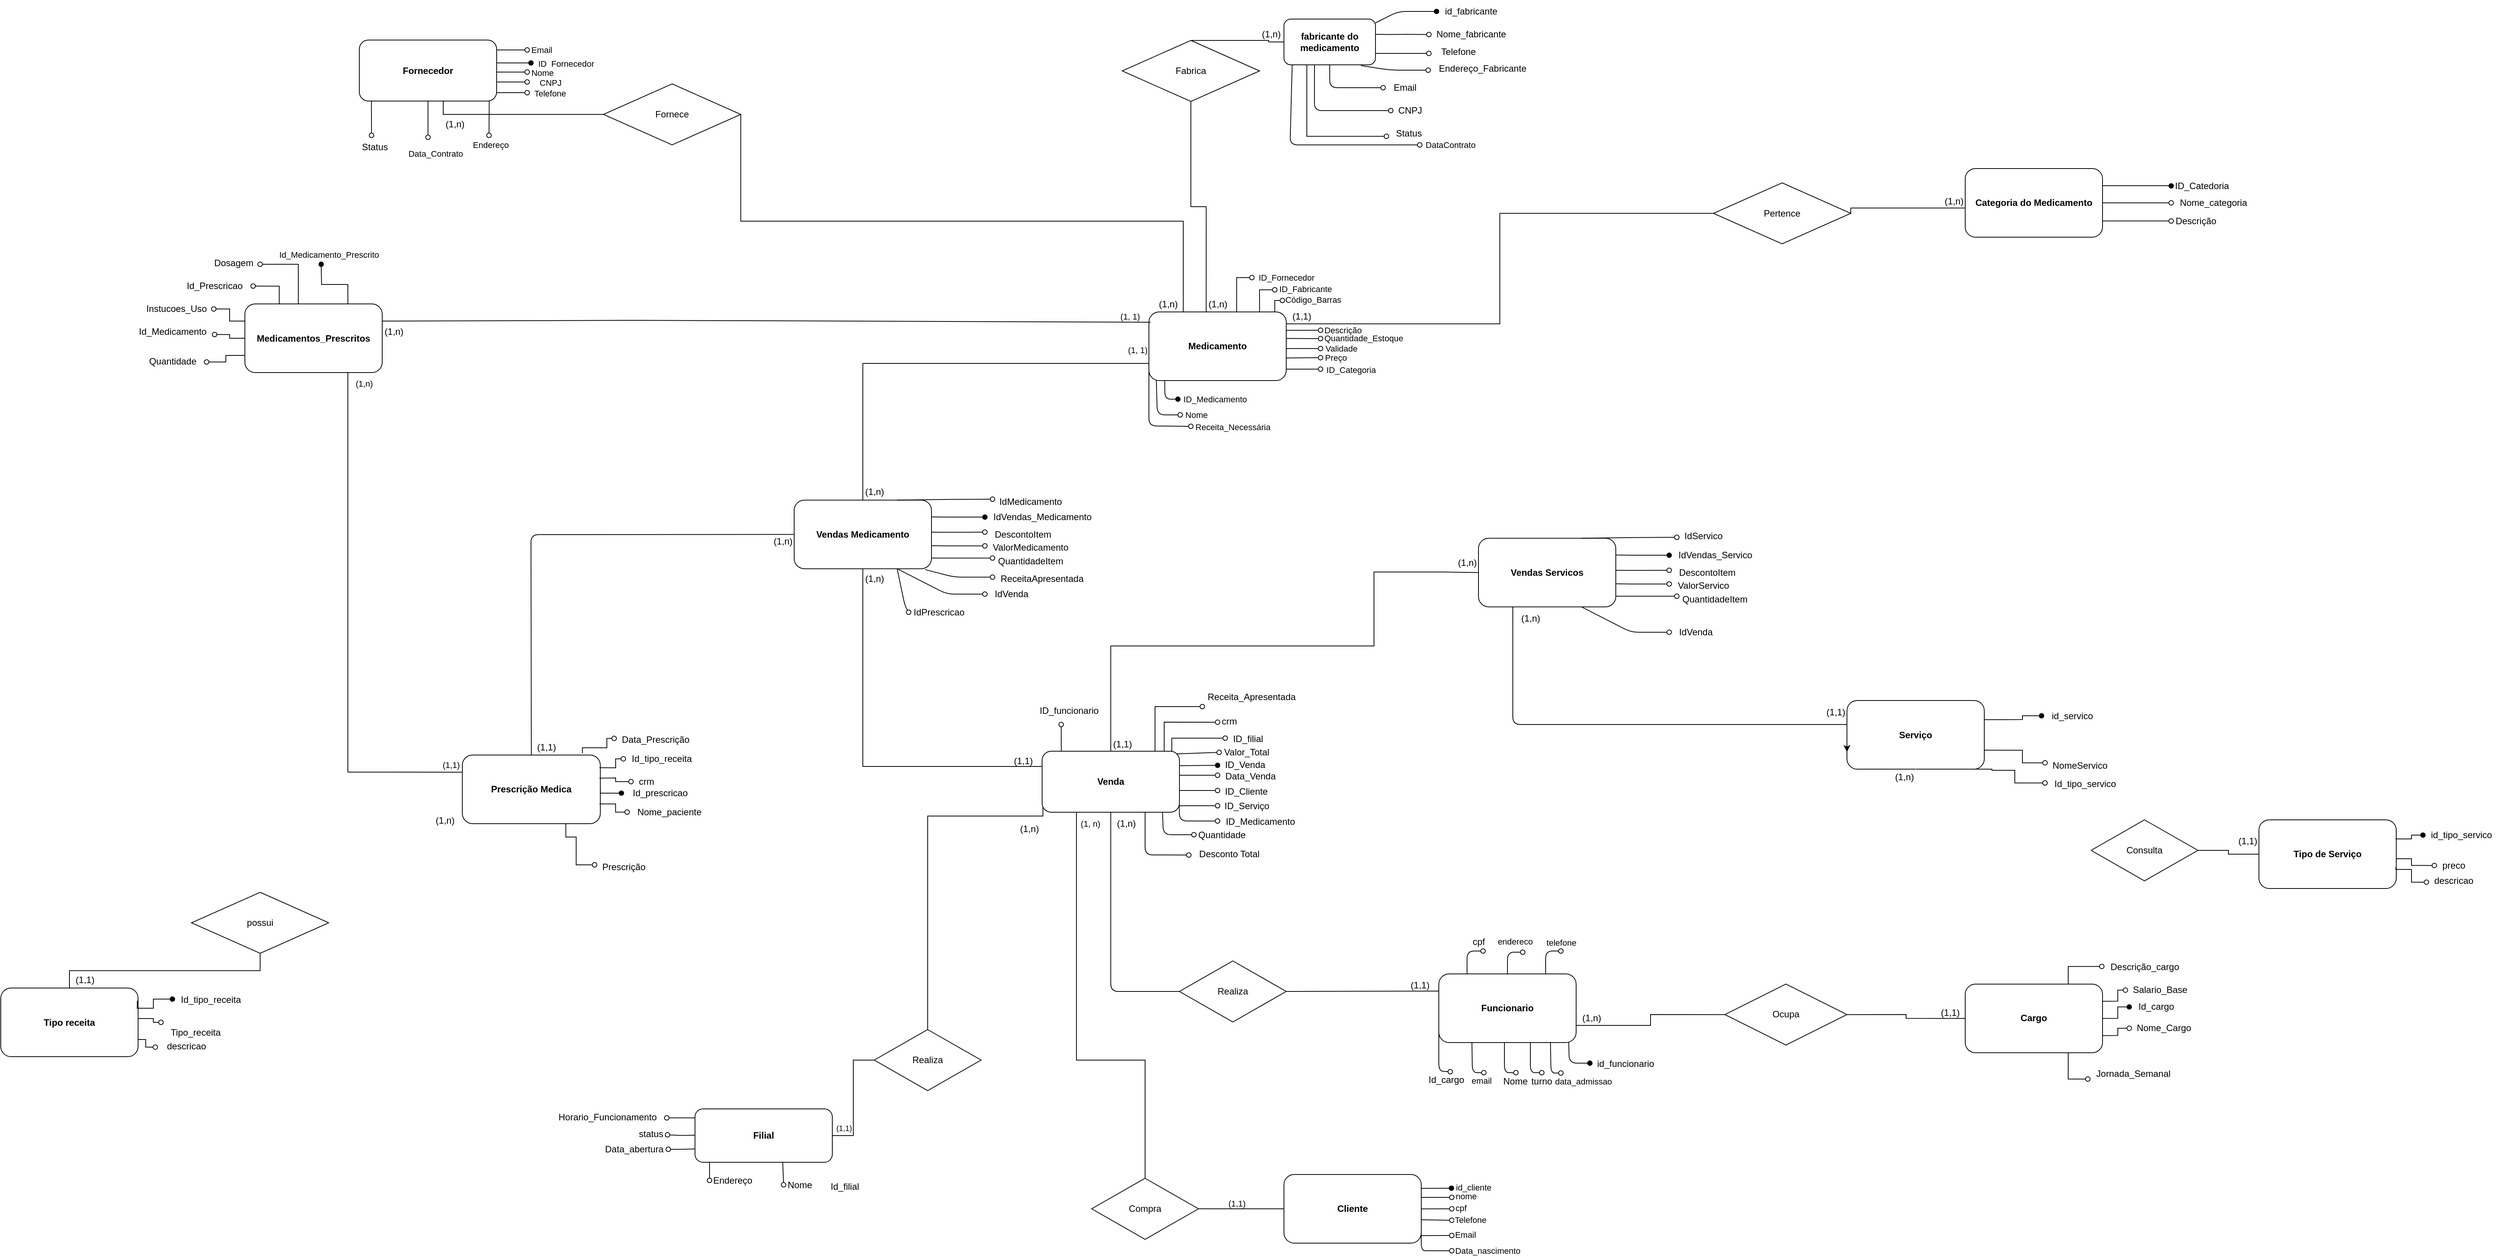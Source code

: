 <mxfile>
    <diagram id="h4c_oPhvg5Xy0MeqgZNS" name="Page-1">
        <mxGraphModel dx="3647" dy="2356" grid="1" gridSize="10" guides="1" tooltips="1" connect="1" arrows="1" fold="1" page="1" pageScale="1" pageWidth="1100" pageHeight="850" math="0" shadow="0">
            <root>
                <mxCell id="0"/>
                <mxCell id="1" parent="0"/>
                <mxCell id="3Tj_bvLMt_tm9WLvLGLQ-161" style="edgeStyle=orthogonalEdgeStyle;rounded=0;orthogonalLoop=1;jettySize=auto;html=1;exitX=0.994;exitY=0.186;exitDx=0;exitDy=0;endArrow=oval;endFill=1;exitPerimeter=0;" parent="1" edge="1">
                    <mxGeometry relative="1" as="geometry">
                        <mxPoint x="775" y="920" as="targetPoint"/>
                        <Array as="points">
                            <mxPoint x="745" y="927"/>
                            <mxPoint x="745" y="915"/>
                        </Array>
                    </mxGeometry>
                </mxCell>
                <mxCell id="3Tj_bvLMt_tm9WLvLGLQ-196" style="edgeStyle=orthogonalEdgeStyle;rounded=0;orthogonalLoop=1;jettySize=auto;html=1;entryX=0;entryY=0.25;entryDx=0;entryDy=0;endArrow=none;endFill=0;exitX=0.5;exitY=1;exitDx=0;exitDy=0;" parent="1" source="113" target="2" edge="1">
                    <mxGeometry relative="1" as="geometry">
                        <mxPoint x="-620" y="-500" as="sourcePoint"/>
                    </mxGeometry>
                </mxCell>
                <mxCell id="Qk55z1rNBs9D-JOMFlBT-115" value="" style="edgeStyle=orthogonalEdgeStyle;rounded=0;orthogonalLoop=1;jettySize=auto;html=1;exitX=0.25;exitY=0;exitDx=0;exitDy=0;entryX=1;entryY=0.5;entryDx=0;entryDy=0;endArrow=none;endFill=0;" parent="1" source="3" target="kwLEIUsejKFiPvClbxMu-180" edge="1">
                    <mxGeometry relative="1" as="geometry">
                        <Array as="points">
                            <mxPoint x="-500" y="-880"/>
                            <mxPoint x="-1080" y="-880"/>
                        </Array>
                        <mxPoint x="-600" y="-605" as="sourcePoint"/>
                        <mxPoint x="-960" y="-535" as="targetPoint"/>
                    </mxGeometry>
                </mxCell>
                <mxCell id="Qk55z1rNBs9D-JOMFlBT-120" style="edgeStyle=orthogonalEdgeStyle;rounded=0;orthogonalLoop=1;jettySize=auto;html=1;exitX=0.5;exitY=0;exitDx=0;exitDy=0;entryX=0.006;entryY=0.898;entryDx=0;entryDy=0;entryPerimeter=0;endArrow=none;endFill=0;" parent="1" source="Qk55z1rNBs9D-JOMFlBT-121" target="2" edge="1">
                    <mxGeometry relative="1" as="geometry">
                        <mxPoint x="-600" y="27.33" as="sourcePoint"/>
                        <mxPoint x="-667.4" y="-97.34" as="targetPoint"/>
                        <Array as="points">
                            <mxPoint x="-690" y="-100"/>
                            <mxPoint x="-679" y="-100"/>
                        </Array>
                    </mxGeometry>
                </mxCell>
                <mxCell id="JHY4PqAcSEw5rTKC_Vk5-147" style="edgeStyle=orthogonalEdgeStyle;rounded=0;orthogonalLoop=1;jettySize=auto;html=1;exitX=0.5;exitY=1;exitDx=0;exitDy=0;entryX=0.417;entryY=0.001;entryDx=0;entryDy=0;entryPerimeter=0;endArrow=none;endFill=0;startArrow=none;" parent="1" source="JHY4PqAcSEw5rTKC_Vk5-148" target="3" edge="1">
                    <mxGeometry relative="1" as="geometry"/>
                </mxCell>
                <mxCell id="JHY4PqAcSEw5rTKC_Vk5-155" value="" style="edgeStyle=orthogonalEdgeStyle;rounded=0;orthogonalLoop=1;jettySize=auto;html=1;exitX=0;exitY=0.25;exitDx=0;exitDy=0;endArrow=none;endFill=0;entryX=0.75;entryY=1;entryDx=0;entryDy=0;" parent="1" source="3Tj_bvLMt_tm9WLvLGLQ-128" target="JHY4PqAcSEw5rTKC_Vk5-135" edge="1">
                    <mxGeometry relative="1" as="geometry">
                        <mxPoint x="-1157" y="-251" as="sourcePoint"/>
                        <mxPoint x="-1930" y="-450" as="targetPoint"/>
                    </mxGeometry>
                </mxCell>
                <mxCell id="tRMhv-TmtBIuXHYI4hBU-139" value="" style="edgeStyle=orthogonalEdgeStyle;rounded=0;orthogonalLoop=1;jettySize=auto;html=1;endArrow=none;endFill=0;entryX=0.998;entryY=0.173;entryDx=0;entryDy=0;exitX=0;exitY=0.5;exitDx=0;exitDy=0;entryPerimeter=0;" parent="1" source="tRMhv-TmtBIuXHYI4hBU-134" target="3" edge="1">
                    <mxGeometry relative="1" as="geometry">
                        <mxPoint x="-200" y="-614" as="sourcePoint"/>
                        <mxPoint x="-317.15" y="-606.97" as="targetPoint"/>
                        <Array as="points"/>
                    </mxGeometry>
                </mxCell>
                <mxCell id="163" value="" style="edgeStyle=orthogonalEdgeStyle;rounded=0;orthogonalLoop=1;jettySize=auto;html=1;exitX=0.25;exitY=1;exitDx=0;exitDy=0;endArrow=none;endFill=0;" parent="1" source="2" target="0jXfrChw-r6oneS9u3Ee-140" edge="1">
                    <mxGeometry relative="1" as="geometry">
                        <mxPoint x="-590" y="-91.5" as="sourcePoint"/>
                        <mxPoint x="-372" y="130" as="targetPoint"/>
                        <Array as="points">
                            <mxPoint x="-640" y="220"/>
                            <mxPoint x="-550" y="220"/>
                        </Array>
                    </mxGeometry>
                </mxCell>
                <mxCell id="165" value="(1,1)" style="edgeLabel;html=1;align=center;verticalAlign=middle;resizable=0;points=[];" parent="163" connectable="0" vertex="1">
                    <mxGeometry x="-0.916" y="-2" relative="1" as="geometry">
                        <mxPoint x="212" y="489" as="offset"/>
                    </mxGeometry>
                </mxCell>
                <mxCell id="169" value="" style="group" parent="1" vertex="1" connectable="0">
                    <mxGeometry x="-1460" y="-505" width="850" height="566.94" as="geometry"/>
                </mxCell>
                <mxCell id="3Tj_bvLMt_tm9WLvLGLQ-133" value="crm" style="text;html=1;align=center;verticalAlign=middle;resizable=0;points=[];autosize=1;strokeColor=none;fillColor=none;" parent="169" vertex="1">
                    <mxGeometry x="236.096" y="344.938" width="40" height="30" as="geometry"/>
                </mxCell>
                <mxCell id="3Tj_bvLMt_tm9WLvLGLQ-135" value="Id_prescricao" style="text;html=1;align=center;verticalAlign=middle;resizable=0;points=[];autosize=1;strokeColor=none;fillColor=none;" parent="169" vertex="1">
                    <mxGeometry x="223.535" y="359.998" width="100" height="30" as="geometry"/>
                </mxCell>
                <mxCell id="3Tj_bvLMt_tm9WLvLGLQ-134" value="Nome_paciente" style="text;html=1;align=center;verticalAlign=middle;resizable=0;points=[];autosize=1;strokeColor=none;fillColor=none;" parent="169" vertex="1">
                    <mxGeometry x="231.072" y="384.939" width="110" height="30" as="geometry"/>
                </mxCell>
                <mxCell id="3Tj_bvLMt_tm9WLvLGLQ-137" style="edgeStyle=orthogonalEdgeStyle;rounded=0;orthogonalLoop=1;jettySize=auto;html=1;exitX=1;exitY=0.5;exitDx=0;exitDy=0;endArrow=oval;endFill=1;" parent="169" source="3Tj_bvLMt_tm9WLvLGLQ-128" target="3Tj_bvLMt_tm9WLvLGLQ-135" edge="1">
                    <mxGeometry relative="1" as="geometry">
                        <mxPoint x="231.072" y="379.939" as="targetPoint"/>
                        <mxPoint x="205.95" y="379.939" as="sourcePoint"/>
                        <Array as="points">
                            <mxPoint x="195.901" y="374.938"/>
                        </Array>
                    </mxGeometry>
                </mxCell>
                <mxCell id="3Tj_bvLMt_tm9WLvLGLQ-131" value="Id_tipo_receita" style="text;html=1;align=center;verticalAlign=middle;resizable=0;points=[];autosize=1;strokeColor=none;fillColor=none;" parent="169" vertex="1">
                    <mxGeometry x="226.048" y="314.938" width="100" height="30" as="geometry"/>
                </mxCell>
                <mxCell id="211" style="edgeStyle=none;html=1;exitX=0.5;exitY=0;exitDx=0;exitDy=0;entryX=0;entryY=0.5;entryDx=0;entryDy=0;endArrow=none;endFill=0;" edge="1" parent="169" source="3Tj_bvLMt_tm9WLvLGLQ-128" target="113">
                    <mxGeometry relative="1" as="geometry">
                        <Array as="points">
                            <mxPoint x="105" y="36"/>
                        </Array>
                    </mxGeometry>
                </mxCell>
                <mxCell id="3Tj_bvLMt_tm9WLvLGLQ-128" value="&lt;b&gt;Prescrição Medica&lt;br&gt;&lt;/b&gt;" style="rounded=1;whiteSpace=wrap;html=1;" parent="169" vertex="1">
                    <mxGeometry x="15.021" y="324.938" width="180.88" height="90.001" as="geometry"/>
                </mxCell>
                <mxCell id="3Tj_bvLMt_tm9WLvLGLQ-132" style="edgeStyle=orthogonalEdgeStyle;rounded=0;orthogonalLoop=1;jettySize=auto;html=1;exitX=0.994;exitY=0.338;exitDx=0;exitDy=0;endArrow=oval;endFill=0;exitPerimeter=0;" parent="169" source="3Tj_bvLMt_tm9WLvLGLQ-128" target="3Tj_bvLMt_tm9WLvLGLQ-133" edge="1">
                    <mxGeometry relative="1" as="geometry">
                        <mxPoint x="256.194" y="370.224" as="targetPoint"/>
                        <Array as="points">
                            <mxPoint x="195.901" y="354.938"/>
                            <mxPoint x="215.999" y="354.938"/>
                            <mxPoint x="215.999" y="359.938"/>
                        </Array>
                    </mxGeometry>
                </mxCell>
                <mxCell id="3Tj_bvLMt_tm9WLvLGLQ-129" style="edgeStyle=orthogonalEdgeStyle;rounded=0;orthogonalLoop=1;jettySize=auto;html=1;exitX=0.994;exitY=0.186;exitDx=0;exitDy=0;endArrow=oval;endFill=0;exitPerimeter=0;" parent="169" source="3Tj_bvLMt_tm9WLvLGLQ-128" target="3Tj_bvLMt_tm9WLvLGLQ-131" edge="1">
                    <mxGeometry relative="1" as="geometry">
                        <mxPoint x="246.145" y="334.938" as="targetPoint"/>
                        <Array as="points">
                            <mxPoint x="215.999" y="341.938"/>
                            <mxPoint x="215.999" y="329.938"/>
                        </Array>
                    </mxGeometry>
                </mxCell>
                <mxCell id="3Tj_bvLMt_tm9WLvLGLQ-138" style="edgeStyle=orthogonalEdgeStyle;rounded=0;orthogonalLoop=1;jettySize=auto;html=1;exitX=0.994;exitY=0.713;exitDx=0;exitDy=0;endArrow=oval;endFill=0;exitPerimeter=0;" parent="169" source="3Tj_bvLMt_tm9WLvLGLQ-128" target="3Tj_bvLMt_tm9WLvLGLQ-134" edge="1">
                    <mxGeometry relative="1" as="geometry">
                        <mxPoint x="236.096" y="414.939" as="targetPoint"/>
                        <mxPoint x="206.955" y="396.939" as="sourcePoint"/>
                    </mxGeometry>
                </mxCell>
                <mxCell id="tRMhv-TmtBIuXHYI4hBU-126" value="&lt;span style=&quot;white-space: pre;&quot;&gt;&#9;&lt;/span&gt;Prescrição" style="text;html=1;align=center;verticalAlign=middle;resizable=0;points=[];autosize=1;strokeColor=none;fillColor=none;" parent="169" vertex="1">
                    <mxGeometry x="158.218" y="456.939" width="110" height="30" as="geometry"/>
                </mxCell>
                <mxCell id="tRMhv-TmtBIuXHYI4hBU-125" style="edgeStyle=orthogonalEdgeStyle;rounded=0;orthogonalLoop=1;jettySize=auto;html=1;exitX=0.75;exitY=1;exitDx=0;exitDy=0;endArrow=oval;endFill=0;entryX=0.013;entryY=0.667;entryDx=0;entryDy=0;entryPerimeter=0;" parent="169" source="3Tj_bvLMt_tm9WLvLGLQ-128" edge="1">
                    <mxGeometry relative="1" as="geometry">
                        <mxPoint x="188.364" y="468.999" as="targetPoint"/>
                        <Array as="points">
                            <mxPoint x="151.183" y="432.499"/>
                            <mxPoint x="164.247" y="432.499"/>
                            <mxPoint x="164.247" y="468.499"/>
                        </Array>
                        <mxPoint x="147.164" y="431.999" as="sourcePoint"/>
                    </mxGeometry>
                </mxCell>
                <mxCell id="JHY4PqAcSEw5rTKC_Vk5-161" value="(1,1)" style="edgeLabel;html=1;align=center;verticalAlign=middle;resizable=0;points=[];" parent="169" connectable="0" vertex="1">
                    <mxGeometry x="6.029" y="397.003" as="geometry">
                        <mxPoint x="-6" y="-59" as="offset"/>
                    </mxGeometry>
                </mxCell>
                <mxCell id="147" style="edgeStyle=orthogonalEdgeStyle;rounded=0;orthogonalLoop=1;jettySize=auto;html=1;exitX=0.87;exitY=-0.026;exitDx=0;exitDy=0;endArrow=oval;endFill=0;exitPerimeter=0;" parent="169" source="3Tj_bvLMt_tm9WLvLGLQ-128" edge="1">
                    <mxGeometry relative="1" as="geometry">
                        <mxPoint x="214.029" y="303.17" as="targetPoint"/>
                        <Array as="points">
                            <mxPoint x="172.286" y="315.498"/>
                            <mxPoint x="204.442" y="315.498"/>
                            <mxPoint x="204.442" y="303.498"/>
                        </Array>
                        <mxPoint x="182.797" y="314.938" as="sourcePoint"/>
                    </mxGeometry>
                </mxCell>
                <mxCell id="148" value="Data_Prescrição" style="text;html=1;align=center;verticalAlign=middle;resizable=0;points=[];autosize=1;strokeColor=none;fillColor=none;" parent="169" vertex="1">
                    <mxGeometry x="213.486" y="290.498" width="110" height="30" as="geometry"/>
                </mxCell>
                <mxCell id="194" value="" style="group" parent="169" vertex="1" connectable="0">
                    <mxGeometry x="450" y="-17.28" width="400" height="165" as="geometry"/>
                </mxCell>
                <mxCell id="112" value="IdVendas_Medicamento" style="text;html=1;align=center;verticalAlign=middle;resizable=0;points=[];autosize=1;strokeColor=none;fillColor=none;" parent="194" vertex="1">
                    <mxGeometry x="250" y="15" width="150" height="30" as="geometry"/>
                </mxCell>
                <mxCell id="192" value="" style="group" parent="194" vertex="1" connectable="0">
                    <mxGeometry width="385" height="165" as="geometry"/>
                </mxCell>
                <mxCell id="113" value="&lt;b&gt;Vendas Medicamento&lt;/b&gt;" style="rounded=1;whiteSpace=wrap;html=1;" parent="192" vertex="1">
                    <mxGeometry y="8" width="180" height="90" as="geometry"/>
                </mxCell>
                <mxCell id="114" style="edgeStyle=none;html=1;exitX=0.5;exitY=1;exitDx=0;exitDy=0;endArrow=oval;endFill=0;align=center;" parent="192" edge="1">
                    <mxGeometry relative="1" as="geometry">
                        <mxPoint x="250" y="68" as="targetPoint"/>
                        <mxPoint x="180" y="67.75" as="sourcePoint"/>
                        <Array as="points">
                            <mxPoint x="200" y="68"/>
                        </Array>
                    </mxGeometry>
                </mxCell>
                <mxCell id="115" value="ValorMedicamento" style="whiteSpace=wrap;html=1;fillColor=none;strokeColor=none;align=center;" parent="192" vertex="1">
                    <mxGeometry x="250" y="60" width="120" height="20" as="geometry"/>
                </mxCell>
                <mxCell id="116" style="edgeStyle=none;html=1;exitX=0.5;exitY=1;exitDx=0;exitDy=0;endArrow=oval;endFill=0;" parent="192" edge="1">
                    <mxGeometry relative="1" as="geometry">
                        <mxPoint x="250" y="50" as="targetPoint"/>
                        <mxPoint x="180" y="50" as="sourcePoint"/>
                        <Array as="points">
                            <mxPoint x="200" y="50.25"/>
                        </Array>
                    </mxGeometry>
                </mxCell>
                <mxCell id="117" style="edgeStyle=none;html=1;exitX=0.5;exitY=1;exitDx=0;exitDy=0;endArrow=oval;endFill=1;" parent="192" edge="1">
                    <mxGeometry relative="1" as="geometry">
                        <mxPoint x="250" y="30.25" as="targetPoint"/>
                        <mxPoint x="180" y="30" as="sourcePoint"/>
                        <Array as="points">
                            <mxPoint x="200" y="30.25"/>
                        </Array>
                    </mxGeometry>
                </mxCell>
                <mxCell id="118" value="DescontoItem" style="whiteSpace=wrap;html=1;fillColor=none;strokeColor=none;align=center;" parent="192" vertex="1">
                    <mxGeometry x="240" y="43" width="120" height="20" as="geometry"/>
                </mxCell>
                <mxCell id="119" style="edgeStyle=none;html=1;endArrow=oval;endFill=0;align=center;" parent="192" edge="1">
                    <mxGeometry relative="1" as="geometry">
                        <mxPoint x="260" y="84.07" as="targetPoint"/>
                        <mxPoint x="180" y="84" as="sourcePoint"/>
                        <Array as="points">
                            <mxPoint x="210" y="84.07"/>
                        </Array>
                    </mxGeometry>
                </mxCell>
                <mxCell id="120" value="QuantidadeItem" style="whiteSpace=wrap;html=1;fillColor=none;strokeColor=none;align=center;" parent="192" vertex="1">
                    <mxGeometry x="250" y="78" width="120" height="20" as="geometry"/>
                </mxCell>
                <mxCell id="121" style="edgeStyle=none;html=1;endArrow=oval;endFill=0;align=center;exitX=0.953;exitY=1.012;exitDx=0;exitDy=0;exitPerimeter=0;" parent="192" source="113" edge="1">
                    <mxGeometry relative="1" as="geometry">
                        <mxPoint x="260" y="109.07" as="targetPoint"/>
                        <mxPoint x="180" y="109" as="sourcePoint"/>
                        <Array as="points">
                            <mxPoint x="210" y="109.07"/>
                        </Array>
                    </mxGeometry>
                </mxCell>
                <mxCell id="122" value="ReceitaApresentada" style="whiteSpace=wrap;html=1;fillColor=none;strokeColor=none;align=center;" parent="192" vertex="1">
                    <mxGeometry x="265" y="101.25" width="120" height="20" as="geometry"/>
                </mxCell>
                <mxCell id="123" style="edgeStyle=none;html=1;endArrow=oval;endFill=0;align=center;exitX=0.75;exitY=1;exitDx=0;exitDy=0;" parent="192" source="113" edge="1">
                    <mxGeometry relative="1" as="geometry">
                        <mxPoint x="250" y="131.24" as="targetPoint"/>
                        <mxPoint x="161.54" y="121.25" as="sourcePoint"/>
                        <Array as="points">
                            <mxPoint x="200" y="131.24"/>
                        </Array>
                    </mxGeometry>
                </mxCell>
                <mxCell id="124" value="IdVenda" style="whiteSpace=wrap;html=1;fillColor=none;strokeColor=none;align=center;" parent="192" vertex="1">
                    <mxGeometry x="225" y="121.25" width="120" height="20" as="geometry"/>
                </mxCell>
                <mxCell id="125" style="edgeStyle=none;html=1;exitX=0.75;exitY=0;exitDx=0;exitDy=0;endArrow=oval;endFill=0;" parent="192" source="113" edge="1">
                    <mxGeometry relative="1" as="geometry">
                        <mxPoint x="260" y="6.82" as="targetPoint"/>
                        <mxPoint x="190" y="6.82" as="sourcePoint"/>
                        <Array as="points">
                            <mxPoint x="210" y="7.07"/>
                        </Array>
                    </mxGeometry>
                </mxCell>
                <mxCell id="126" value="IdMedicamento" style="whiteSpace=wrap;html=1;fillColor=none;strokeColor=none;align=center;" parent="192" vertex="1">
                    <mxGeometry x="250" width="120" height="20" as="geometry"/>
                </mxCell>
                <mxCell id="127" style="edgeStyle=none;html=1;exitX=0.75;exitY=1;exitDx=0;exitDy=0;endArrow=oval;endFill=0;" parent="192" source="113" edge="1">
                    <mxGeometry relative="1" as="geometry">
                        <mxPoint x="150" y="155" as="targetPoint"/>
                        <mxPoint x="125" y="145.66" as="sourcePoint"/>
                        <Array as="points">
                            <mxPoint x="145" y="145.91"/>
                        </Array>
                    </mxGeometry>
                </mxCell>
                <mxCell id="128" value="IdPrescricao" style="whiteSpace=wrap;html=1;fillColor=none;strokeColor=none;align=center;" parent="192" vertex="1">
                    <mxGeometry x="130" y="145" width="120" height="20" as="geometry"/>
                </mxCell>
                <mxCell id="210" value="(1,n)" style="text;html=1;align=center;verticalAlign=middle;resizable=0;points=[];autosize=1;strokeColor=none;fillColor=none;" vertex="1" parent="192">
                    <mxGeometry x="80" y="96.25" width="50" height="30" as="geometry"/>
                </mxCell>
                <mxCell id="219" value="(1,n)" style="text;html=1;align=center;verticalAlign=middle;resizable=0;points=[];autosize=1;strokeColor=none;fillColor=none;" vertex="1" parent="192">
                    <mxGeometry x="80" y="-17.72" width="50" height="30" as="geometry"/>
                </mxCell>
                <mxCell id="213" value="(1,n)" style="text;html=1;align=center;verticalAlign=middle;resizable=0;points=[];autosize=1;strokeColor=none;fillColor=none;" vertex="1" parent="169">
                    <mxGeometry x="410" y="30" width="50" height="30" as="geometry"/>
                </mxCell>
                <mxCell id="214" value="(1,1)" style="text;html=1;align=center;verticalAlign=middle;resizable=0;points=[];autosize=1;strokeColor=none;fillColor=none;" vertex="1" parent="169">
                    <mxGeometry x="100" y="300" width="50" height="30" as="geometry"/>
                </mxCell>
                <mxCell id="200" value="(1, n)" style="edgeLabel;html=1;align=center;verticalAlign=middle;resizable=0;points=[];" parent="169" connectable="0" vertex="1">
                    <mxGeometry x="500" y="115" as="geometry">
                        <mxPoint x="338" y="300" as="offset"/>
                    </mxGeometry>
                </mxCell>
                <mxCell id="174" value="" style="group" parent="1" vertex="1" connectable="0">
                    <mxGeometry x="-1590" y="-1150" width="510" height="187.5" as="geometry"/>
                </mxCell>
                <mxCell id="kwLEIUsejKFiPvClbxMu-180" value="Fornece" style="rhombus;whiteSpace=wrap;html=1;" parent="174" vertex="1">
                    <mxGeometry x="330" y="90" width="180" height="80" as="geometry"/>
                </mxCell>
                <mxCell id="151" value="" style="group" parent="174" vertex="1" connectable="0">
                    <mxGeometry width="235" height="187.5" as="geometry"/>
                </mxCell>
                <mxCell id="150" value="" style="group" parent="151" vertex="1" connectable="0">
                    <mxGeometry y="32.5" width="235" height="155" as="geometry"/>
                </mxCell>
                <mxCell id="4" value="&lt;b&gt;Fornecedor&lt;/b&gt;" style="rounded=1;whiteSpace=wrap;html=1;" parent="150" vertex="1">
                    <mxGeometry x="10" width="180" height="80" as="geometry"/>
                </mxCell>
                <mxCell id="43" value="" style="edgeStyle=none;exitX=0.5;exitY=1;exitDx=0;exitDy=0;endArrow=oval;endFill=0;" parent="150" source="4" edge="1">
                    <mxGeometry relative="1" as="geometry">
                        <mxPoint x="100" y="127.5" as="targetPoint"/>
                        <mxPoint x="60" y="170" as="sourcePoint"/>
                    </mxGeometry>
                </mxCell>
                <mxCell id="44" value="Data_Contrato" style="edgeLabel;align=center;verticalAlign=middle;resizable=0;points=[];" parent="43" vertex="1" connectable="0">
                    <mxGeometry x="-0.166" y="-1" relative="1" as="geometry">
                        <mxPoint x="11" y="48" as="offset"/>
                    </mxGeometry>
                </mxCell>
                <mxCell id="29" value="" style="edgeStyle=none;endArrow=oval;endFill=1;" parent="150" edge="1">
                    <mxGeometry relative="1" as="geometry">
                        <mxPoint x="235" y="30" as="targetPoint"/>
                        <mxPoint x="190" y="30" as="sourcePoint"/>
                    </mxGeometry>
                </mxCell>
                <mxCell id="30" value="ID_Fornecedor" style="edgeLabel;align=center;verticalAlign=middle;resizable=0;points=[];" parent="29" vertex="1" connectable="0">
                    <mxGeometry x="-0.456" y="-3" relative="1" as="geometry">
                        <mxPoint x="79" y="-3" as="offset"/>
                    </mxGeometry>
                </mxCell>
                <mxCell id="33" value="" style="edgeStyle=none;exitX=1;exitY=0.5;exitDx=0;exitDy=0;endArrow=oval;endFill=0;" parent="150" edge="1">
                    <mxGeometry relative="1" as="geometry">
                        <mxPoint x="230" y="55" as="targetPoint"/>
                        <mxPoint x="190" y="55.0" as="sourcePoint"/>
                    </mxGeometry>
                </mxCell>
                <mxCell id="34" value="CNPJ" style="edgeLabel;align=center;verticalAlign=middle;resizable=0;points=[];" parent="33" vertex="1" connectable="0">
                    <mxGeometry x="-0.582" relative="1" as="geometry">
                        <mxPoint x="62" as="offset"/>
                    </mxGeometry>
                </mxCell>
                <mxCell id="37" value="" style="edgeStyle=none;exitX=0.861;exitY=1.025;exitDx=0;exitDy=0;endArrow=oval;endFill=0;exitPerimeter=0;" parent="150" edge="1">
                    <mxGeometry relative="1" as="geometry">
                        <mxPoint x="230" y="13" as="targetPoint"/>
                        <mxPoint x="190" y="13" as="sourcePoint"/>
                    </mxGeometry>
                </mxCell>
                <mxCell id="38" value="Email" style="edgeLabel;align=center;verticalAlign=middle;resizable=0;points=[];" parent="37" vertex="1" connectable="0">
                    <mxGeometry x="-0.402" y="-2" relative="1" as="geometry">
                        <mxPoint x="47" y="-3" as="offset"/>
                    </mxGeometry>
                </mxCell>
                <mxCell id="39" value="" style="edgeStyle=none;exitX=0.946;exitY=1;exitDx=0;exitDy=0;endArrow=oval;endFill=0;exitPerimeter=0;" parent="150" source="4" edge="1">
                    <mxGeometry relative="1" as="geometry">
                        <mxPoint x="180" y="125" as="targetPoint"/>
                        <Array as="points"/>
                    </mxGeometry>
                </mxCell>
                <mxCell id="40" value="Endereço" style="edgeLabel;align=center;verticalAlign=middle;resizable=0;points=[];" parent="39" vertex="1" connectable="0">
                    <mxGeometry x="-0.302" y="1" relative="1" as="geometry">
                        <mxPoint x="1" y="41" as="offset"/>
                    </mxGeometry>
                </mxCell>
                <mxCell id="45" value="" style="edgeStyle=none;exitX=0.088;exitY=0.995;exitDx=0;exitDy=0;endArrow=oval;endFill=0;exitPerimeter=0;" parent="150" source="4" edge="1">
                    <mxGeometry x="1" y="-30" relative="1" as="geometry">
                        <mxPoint x="26" y="125" as="targetPoint"/>
                        <mxPoint x="29" y="22" as="offset"/>
                    </mxGeometry>
                </mxCell>
                <mxCell id="31" value="" style="edgeStyle=none;exitX=1;exitY=0.25;exitDx=0;exitDy=0;endArrow=oval;endFill=0;" parent="150" edge="1">
                    <mxGeometry relative="1" as="geometry">
                        <mxPoint x="230" y="42" as="targetPoint"/>
                        <mxPoint x="190" y="42.0" as="sourcePoint"/>
                    </mxGeometry>
                </mxCell>
                <mxCell id="32" value="Nome" style="edgeLabel;align=center;verticalAlign=middle;resizable=0;points=[];" parent="31" vertex="1" connectable="0">
                    <mxGeometry x="-0.457" y="-3" relative="1" as="geometry">
                        <mxPoint x="49" y="-3" as="offset"/>
                    </mxGeometry>
                </mxCell>
                <mxCell id="35" value="" style="edgeStyle=none;exitX=1;exitY=0.75;exitDx=0;exitDy=0;endArrow=oval;endFill=0;" parent="150" edge="1">
                    <mxGeometry relative="1" as="geometry">
                        <mxPoint x="230" y="69" as="targetPoint"/>
                        <mxPoint x="190" y="69.0" as="sourcePoint"/>
                    </mxGeometry>
                </mxCell>
                <mxCell id="36" value="Telefone" style="edgeLabel;align=center;verticalAlign=middle;resizable=0;points=[];" parent="35" vertex="1" connectable="0">
                    <mxGeometry x="-0.491" y="-3" relative="1" as="geometry">
                        <mxPoint x="60" y="-3" as="offset"/>
                    </mxGeometry>
                </mxCell>
                <mxCell id="kwLEIUsejKFiPvClbxMu-221" value="Status" style="text;html=1;align=center;verticalAlign=middle;resizable=0;points=[];autosize=1;strokeColor=none;fillColor=none;" parent="150" vertex="1">
                    <mxGeometry y="125" width="60" height="30" as="geometry"/>
                </mxCell>
                <mxCell id="3Tj_bvLMt_tm9WLvLGLQ-194" value="(1,n)" style="text;html=1;align=center;verticalAlign=middle;resizable=0;points=[];autosize=1;strokeColor=none;fillColor=none;" parent="150" vertex="1">
                    <mxGeometry x="110" y="95" width="50" height="30" as="geometry"/>
                </mxCell>
                <mxCell id="Qk55z1rNBs9D-JOMFlBT-116" style="edgeStyle=orthogonalEdgeStyle;rounded=0;orthogonalLoop=1;jettySize=auto;html=1;exitX=0;exitY=0.5;exitDx=0;exitDy=0;endArrow=none;endFill=0;" parent="174" source="kwLEIUsejKFiPvClbxMu-180" target="4" edge="1">
                    <mxGeometry relative="1" as="geometry">
                        <Array as="points">
                            <mxPoint x="120" y="130"/>
                        </Array>
                    </mxGeometry>
                </mxCell>
                <mxCell id="175" value="" style="group" parent="1" vertex="1" connectable="0">
                    <mxGeometry x="-2050" width="430" height="217.06" as="geometry"/>
                </mxCell>
                <mxCell id="153" value="" style="group" parent="175" vertex="1" connectable="0">
                    <mxGeometry y="100.0" width="325" height="117.06" as="geometry"/>
                </mxCell>
                <mxCell id="3Tj_bvLMt_tm9WLvLGLQ-147" value="descricao" style="text;html=1;align=center;verticalAlign=middle;resizable=0;points=[];autosize=1;strokeColor=none;fillColor=none;" parent="153" vertex="1">
                    <mxGeometry x="202.5" y="87.06" width="80" height="30" as="geometry"/>
                </mxCell>
                <mxCell id="3Tj_bvLMt_tm9WLvLGLQ-145" value="Tipo_receita" style="text;html=1;align=center;verticalAlign=middle;resizable=0;points=[];autosize=1;strokeColor=none;fillColor=none;" parent="153" vertex="1">
                    <mxGeometry x="210" y="68.78" width="90" height="30" as="geometry"/>
                </mxCell>
                <mxCell id="QC1EbUprVl7dpRZCjpVZ-170" value="(1,1)" style="text;html=1;align=center;verticalAlign=middle;resizable=0;points=[];autosize=1;strokeColor=none;fillColor=none;" parent="153" vertex="1">
                    <mxGeometry x="85" width="50" height="30" as="geometry"/>
                </mxCell>
                <mxCell id="3Tj_bvLMt_tm9WLvLGLQ-142" style="edgeStyle=orthogonalEdgeStyle;rounded=0;orthogonalLoop=1;jettySize=auto;html=1;exitX=0.994;exitY=0.338;exitDx=0;exitDy=0;endArrow=oval;endFill=0;exitPerimeter=0;" parent="153" source="3Tj_bvLMt_tm9WLvLGLQ-143" target="3Tj_bvLMt_tm9WLvLGLQ-145" edge="1">
                    <mxGeometry relative="1" as="geometry">
                        <mxPoint x="240" y="80.786" as="targetPoint"/>
                        <Array as="points">
                            <mxPoint x="180" y="65.5"/>
                            <mxPoint x="200" y="65.5"/>
                            <mxPoint x="200" y="70.5"/>
                        </Array>
                    </mxGeometry>
                </mxCell>
                <mxCell id="3Tj_bvLMt_tm9WLvLGLQ-143" value="&lt;b&gt;Tipo receita&lt;br&gt;&lt;/b&gt;" style="rounded=1;whiteSpace=wrap;html=1;" parent="153" vertex="1">
                    <mxGeometry y="25.5" width="180" height="90" as="geometry"/>
                </mxCell>
                <mxCell id="3Tj_bvLMt_tm9WLvLGLQ-153" style="edgeStyle=orthogonalEdgeStyle;rounded=0;orthogonalLoop=1;jettySize=auto;html=1;exitX=1;exitY=0.75;exitDx=0;exitDy=0;endArrow=oval;endFill=0;" parent="153" source="3Tj_bvLMt_tm9WLvLGLQ-143" target="3Tj_bvLMt_tm9WLvLGLQ-147" edge="1">
                    <mxGeometry relative="1" as="geometry">
                        <mxPoint x="210" y="103.06" as="targetPoint"/>
                        <Array as="points">
                            <mxPoint x="190" y="93.06"/>
                            <mxPoint x="190" y="103.06"/>
                        </Array>
                    </mxGeometry>
                </mxCell>
                <mxCell id="3Tj_bvLMt_tm9WLvLGLQ-141" style="edgeStyle=orthogonalEdgeStyle;rounded=0;orthogonalLoop=1;jettySize=auto;html=1;exitX=0.994;exitY=0.186;exitDx=0;exitDy=0;endArrow=oval;endFill=1;exitPerimeter=0;" parent="153" source="3Tj_bvLMt_tm9WLvLGLQ-143" target="3Tj_bvLMt_tm9WLvLGLQ-144" edge="1">
                    <mxGeometry relative="1" as="geometry">
                        <mxPoint x="230" y="45.5" as="targetPoint"/>
                        <Array as="points">
                            <mxPoint x="179" y="52.06"/>
                            <mxPoint x="200" y="52.06"/>
                            <mxPoint x="200" y="40.06"/>
                        </Array>
                    </mxGeometry>
                </mxCell>
                <mxCell id="3Tj_bvLMt_tm9WLvLGLQ-144" value="Id_tipo_receita" style="text;html=1;align=center;verticalAlign=middle;resizable=0;points=[];autosize=1;strokeColor=none;fillColor=none;" parent="153" vertex="1">
                    <mxGeometry x="225" y="25.5" width="100" height="30" as="geometry"/>
                </mxCell>
                <mxCell id="168" value="" style="edgeStyle=orthogonalEdgeStyle;rounded=0;orthogonalLoop=1;jettySize=auto;html=1;exitX=0.5;exitY=0;exitDx=0;exitDy=0;entryX=0.5;entryY=1;entryDx=0;entryDy=0;endArrow=none;endFill=0;" parent="175" source="3Tj_bvLMt_tm9WLvLGLQ-143" target="eocvYtC5DC_iUky7DLq_-108" edge="1">
                    <mxGeometry relative="1" as="geometry">
                        <mxPoint x="90" y="125.5" as="sourcePoint"/>
                        <mxPoint x="530" y="-35.56" as="targetPoint"/>
                        <Array as="points"/>
                    </mxGeometry>
                </mxCell>
                <mxCell id="eocvYtC5DC_iUky7DLq_-108" value="possui" style="rhombus;whiteSpace=wrap;html=1;" parent="175" vertex="1">
                    <mxGeometry x="250" width="180" height="80" as="geometry"/>
                </mxCell>
                <mxCell id="176" value="" style="group" parent="1" vertex="1" connectable="0">
                    <mxGeometry x="-1890" y="-790" width="630" height="158.5" as="geometry"/>
                </mxCell>
                <mxCell id="220" value="" style="group" vertex="1" connectable="0" parent="176">
                    <mxGeometry x="10" y="-50" width="370" height="172.504" as="geometry"/>
                </mxCell>
                <mxCell id="152" value="" style="group" parent="220" vertex="1" connectable="0">
                    <mxGeometry width="346.002" height="158.5" as="geometry"/>
                </mxCell>
                <mxCell id="Eecye712S0yIB1Qe-fV5-109" style="edgeStyle=orthogonalEdgeStyle;rounded=0;orthogonalLoop=1;jettySize=auto;html=1;exitX=0.75;exitY=0;exitDx=0;exitDy=0;endArrow=oval;endFill=1;" parent="152" source="JHY4PqAcSEw5rTKC_Vk5-135" edge="1">
                    <mxGeometry relative="1" as="geometry">
                        <mxPoint x="250" y="16.5" as="targetPoint"/>
                    </mxGeometry>
                </mxCell>
                <mxCell id="Eecye712S0yIB1Qe-fV5-110" value="Id_Medicamento_Prescrito" style="edgeLabel;html=1;align=center;verticalAlign=middle;resizable=0;points=[];" parent="Eecye712S0yIB1Qe-fV5-109" connectable="0" vertex="1">
                    <mxGeometry x="0.723" y="1" relative="1" as="geometry">
                        <mxPoint x="11" y="-25" as="offset"/>
                    </mxGeometry>
                </mxCell>
                <mxCell id="JHY4PqAcSEw5rTKC_Vk5-135" value="&lt;b&gt;Medicamentos_Prescritos&lt;/b&gt;" style="rounded=1;whiteSpace=wrap;html=1;" parent="152" vertex="1">
                    <mxGeometry x="150" y="68.5" width="180" height="90" as="geometry"/>
                </mxCell>
                <mxCell id="JHY4PqAcSEw5rTKC_Vk5-137" value="Id_Medicamento" style="text;html=1;align=center;verticalAlign=middle;resizable=0;points=[];autosize=1;strokeColor=none;fillColor=none;" parent="152" vertex="1">
                    <mxGeometry y="90" width="110" height="30" as="geometry"/>
                </mxCell>
                <mxCell id="JHY4PqAcSEw5rTKC_Vk5-138" value="Dosagem" style="text;html=1;align=center;verticalAlign=middle;resizable=0;points=[];autosize=1;strokeColor=none;fillColor=none;" parent="152" vertex="1">
                    <mxGeometry x="100" width="70" height="30" as="geometry"/>
                </mxCell>
                <mxCell id="JHY4PqAcSEw5rTKC_Vk5-139" value="Quantidade" style="text;html=1;align=center;verticalAlign=middle;resizable=0;points=[];autosize=1;strokeColor=none;fillColor=none;" parent="152" vertex="1">
                    <mxGeometry x="10" y="128.5" width="90" height="30" as="geometry"/>
                </mxCell>
                <mxCell id="JHY4PqAcSEw5rTKC_Vk5-140" value="Instucoes_Uso" style="text;html=1;align=center;verticalAlign=middle;resizable=0;points=[];autosize=1;strokeColor=none;fillColor=none;" parent="152" vertex="1">
                    <mxGeometry x="10" y="60" width="100" height="30" as="geometry"/>
                </mxCell>
                <mxCell id="JHY4PqAcSEw5rTKC_Vk5-136" value="Id_Prescricao" style="text;html=1;align=center;verticalAlign=middle;resizable=0;points=[];autosize=1;strokeColor=none;fillColor=none;" parent="152" vertex="1">
                    <mxGeometry x="60" y="30" width="100" height="30" as="geometry"/>
                </mxCell>
                <mxCell id="JHY4PqAcSEw5rTKC_Vk5-156" style="edgeStyle=orthogonalEdgeStyle;rounded=0;orthogonalLoop=1;jettySize=auto;html=1;exitX=0;exitY=0.75;exitDx=0;exitDy=0;entryX=0.998;entryY=0.538;entryDx=0;entryDy=0;entryPerimeter=0;endArrow=oval;endFill=0;" parent="152" source="JHY4PqAcSEw5rTKC_Vk5-135" target="JHY4PqAcSEw5rTKC_Vk5-139" edge="1">
                    <mxGeometry relative="1" as="geometry"/>
                </mxCell>
                <mxCell id="JHY4PqAcSEw5rTKC_Vk5-160" style="edgeStyle=orthogonalEdgeStyle;rounded=0;orthogonalLoop=1;jettySize=auto;html=1;exitX=0.5;exitY=0;exitDx=0;exitDy=0;entryX=1;entryY=0.55;entryDx=0;entryDy=0;entryPerimeter=0;endArrow=oval;endFill=0;" parent="152" source="JHY4PqAcSEw5rTKC_Vk5-135" target="JHY4PqAcSEw5rTKC_Vk5-138" edge="1">
                    <mxGeometry relative="1" as="geometry">
                        <Array as="points">
                            <mxPoint x="220" y="68.5"/>
                            <mxPoint x="220" y="16.5"/>
                        </Array>
                    </mxGeometry>
                </mxCell>
                <mxCell id="JHY4PqAcSEw5rTKC_Vk5-158" style="edgeStyle=orthogonalEdgeStyle;rounded=0;orthogonalLoop=1;jettySize=auto;html=1;exitX=0;exitY=0.25;exitDx=0;exitDy=0;entryX=0.992;entryY=0.503;entryDx=0;entryDy=0;entryPerimeter=0;endArrow=oval;endFill=0;" parent="152" source="JHY4PqAcSEw5rTKC_Vk5-135" target="JHY4PqAcSEw5rTKC_Vk5-140" edge="1">
                    <mxGeometry relative="1" as="geometry"/>
                </mxCell>
                <mxCell id="JHY4PqAcSEw5rTKC_Vk5-157" style="edgeStyle=orthogonalEdgeStyle;rounded=0;orthogonalLoop=1;jettySize=auto;html=1;exitX=0;exitY=0.5;exitDx=0;exitDy=0;entryX=1.003;entryY=0.621;entryDx=0;entryDy=0;entryPerimeter=0;endArrow=oval;endFill=0;" parent="152" source="JHY4PqAcSEw5rTKC_Vk5-135" target="JHY4PqAcSEw5rTKC_Vk5-137" edge="1">
                    <mxGeometry relative="1" as="geometry"/>
                </mxCell>
                <mxCell id="JHY4PqAcSEw5rTKC_Vk5-159" style="edgeStyle=orthogonalEdgeStyle;rounded=0;orthogonalLoop=1;jettySize=auto;html=1;exitX=0.25;exitY=0;exitDx=0;exitDy=0;entryX=1.008;entryY=0.505;entryDx=0;entryDy=0;entryPerimeter=0;endArrow=oval;endFill=0;" parent="152" source="JHY4PqAcSEw5rTKC_Vk5-135" target="JHY4PqAcSEw5rTKC_Vk5-136" edge="1">
                    <mxGeometry relative="1" as="geometry"/>
                </mxCell>
                <mxCell id="JHY4PqAcSEw5rTKC_Vk5-163" value="(1,n)" style="edgeLabel;html=1;align=center;verticalAlign=middle;resizable=0;points=[];" parent="220" connectable="0" vertex="1">
                    <mxGeometry x="290.002" y="143.504" as="geometry">
                        <mxPoint x="16" y="29" as="offset"/>
                    </mxGeometry>
                </mxCell>
                <mxCell id="209" value="(1,n)" style="text;html=1;align=center;verticalAlign=middle;resizable=0;points=[];autosize=1;strokeColor=none;fillColor=none;" vertex="1" parent="220">
                    <mxGeometry x="320" y="90" width="50" height="30" as="geometry"/>
                </mxCell>
                <mxCell id="178" style="edgeStyle=none;html=1;exitX=1;exitY=0.5;exitDx=0;exitDy=0;entryX=0;entryY=1;entryDx=0;entryDy=0;strokeColor=#FFFFFF;fontFamily=Helvetica;fontSize=12;fontColor=default;endArrow=none;endFill=0;" parent="1" source="eocvYtC5DC_iUky7DLq_-108" target="3Tj_bvLMt_tm9WLvLGLQ-128" edge="1">
                    <mxGeometry relative="1" as="geometry"/>
                </mxCell>
                <mxCell id="179" value="(1,n)" style="edgeLabel;html=1;align=center;verticalAlign=middle;resizable=0;points=[];fontSize=12;fontFamily=Helvetica;fontColor=default;" parent="178" vertex="1" connectable="0">
                    <mxGeometry x="0.789" y="-1" relative="1" as="geometry">
                        <mxPoint x="-5" y="-19" as="offset"/>
                    </mxGeometry>
                </mxCell>
                <mxCell id="186" value="" style="group" parent="1" vertex="1" connectable="0">
                    <mxGeometry x="195" y="-949" width="710" height="98.75" as="geometry"/>
                </mxCell>
                <mxCell id="JHY4PqAcSEw5rTKC_Vk5-118" style="edgeStyle=orthogonalEdgeStyle;rounded=0;orthogonalLoop=1;jettySize=auto;html=1;exitX=1;exitY=0.25;exitDx=0;exitDy=0;endArrow=oval;endFill=1;" parent="186" source="JHY4PqAcSEw5rTKC_Vk5-109" edge="1">
                    <mxGeometry relative="1" as="geometry">
                        <mxPoint x="600" y="22.75" as="targetPoint"/>
                        <Array as="points">
                            <mxPoint x="594" y="22.75"/>
                        </Array>
                    </mxGeometry>
                </mxCell>
                <mxCell id="JHY4PqAcSEw5rTKC_Vk5-109" value="&lt;b&gt;Categoria do Medicamento&lt;/b&gt;" style="rounded=1;whiteSpace=wrap;html=1;" parent="186" vertex="1">
                    <mxGeometry x="330" width="180" height="90" as="geometry"/>
                </mxCell>
                <mxCell id="JHY4PqAcSEw5rTKC_Vk5-114" value="ID_Catedoria" style="text;html=1;align=center;verticalAlign=middle;resizable=0;points=[];autosize=1;strokeColor=none;fillColor=none;" parent="186" vertex="1">
                    <mxGeometry x="595" y="7.75" width="90" height="30" as="geometry"/>
                </mxCell>
                <mxCell id="JHY4PqAcSEw5rTKC_Vk5-115" value="Nome_categoria" style="text;html=1;align=center;verticalAlign=middle;resizable=0;points=[];autosize=1;strokeColor=none;fillColor=none;" parent="186" vertex="1">
                    <mxGeometry x="600" y="30" width="110" height="30" as="geometry"/>
                </mxCell>
                <mxCell id="JHY4PqAcSEw5rTKC_Vk5-119" style="edgeStyle=orthogonalEdgeStyle;rounded=0;orthogonalLoop=1;jettySize=auto;html=1;exitX=1;exitY=0.5;exitDx=0;exitDy=0;endArrow=oval;endFill=0;" parent="186" source="JHY4PqAcSEw5rTKC_Vk5-109" target="JHY4PqAcSEw5rTKC_Vk5-115" edge="1">
                    <mxGeometry relative="1" as="geometry"/>
                </mxCell>
                <mxCell id="JHY4PqAcSEw5rTKC_Vk5-117" value="Descrição" style="text;html=1;align=center;verticalAlign=middle;resizable=0;points=[];autosize=1;strokeColor=none;fillColor=none;" parent="186" vertex="1">
                    <mxGeometry x="592" y="53.75" width="80" height="30" as="geometry"/>
                </mxCell>
                <mxCell id="tRMhv-TmtBIuXHYI4hBU-134" value="Pertence" style="rhombus;whiteSpace=wrap;html=1;" parent="186" vertex="1">
                    <mxGeometry y="18.75" width="180" height="80" as="geometry"/>
                </mxCell>
                <mxCell id="tRMhv-TmtBIuXHYI4hBU-136" style="edgeStyle=orthogonalEdgeStyle;rounded=0;orthogonalLoop=1;jettySize=auto;html=1;exitX=0;exitY=0.5;exitDx=0;exitDy=0;entryX=1;entryY=0.5;entryDx=0;entryDy=0;endArrow=none;endFill=0;" parent="186" source="JHY4PqAcSEw5rTKC_Vk5-109" target="tRMhv-TmtBIuXHYI4hBU-134" edge="1">
                    <mxGeometry relative="1" as="geometry">
                        <mxPoint x="248" y="-153.75" as="sourcePoint"/>
                        <mxPoint x="136" y="36.25" as="targetPoint"/>
                        <Array as="points">
                            <mxPoint x="330" y="51.75"/>
                            <mxPoint x="180" y="51.75"/>
                        </Array>
                    </mxGeometry>
                </mxCell>
                <mxCell id="tRMhv-TmtBIuXHYI4hBU-137" value="(1,n)" style="text;html=1;align=center;verticalAlign=middle;resizable=0;points=[];autosize=1;strokeColor=none;fillColor=none;" parent="186" vertex="1">
                    <mxGeometry x="290" y="27.5" width="50" height="30" as="geometry"/>
                </mxCell>
                <mxCell id="dpLUS6IiWBTbSCUgRMhk-109" style="edgeStyle=orthogonalEdgeStyle;rounded=0;orthogonalLoop=1;jettySize=auto;html=1;exitX=1;exitY=0.5;exitDx=0;exitDy=0;endArrow=oval;endFill=0;" parent="186" edge="1">
                    <mxGeometry relative="1" as="geometry">
                        <mxPoint x="510" y="68.75" as="sourcePoint"/>
                        <mxPoint x="600" y="68.75" as="targetPoint"/>
                    </mxGeometry>
                </mxCell>
                <mxCell id="187" value="" style="group" parent="1" vertex="1" connectable="0">
                    <mxGeometry x="-1330" y="180" width="565" height="221" as="geometry"/>
                </mxCell>
                <mxCell id="Qk55z1rNBs9D-JOMFlBT-121" value="Realiza" style="rhombus;whiteSpace=wrap;html=1;" parent="187" vertex="1">
                    <mxGeometry x="425" width="140" height="80" as="geometry"/>
                </mxCell>
                <mxCell id="154" value="" style="group" parent="187" vertex="1" connectable="0">
                    <mxGeometry y="100" width="416" height="121" as="geometry"/>
                </mxCell>
                <mxCell id="0jXfrChw-r6oneS9u3Ee-132" style="edgeStyle=none;html=1;exitX=0.106;exitY=0.984;exitDx=0;exitDy=0;endArrow=oval;endFill=0;entryX=0.165;entryY=-0.074;entryDx=0;entryDy=0;entryPerimeter=0;exitPerimeter=0;" parent="154" source="0jXfrChw-r6oneS9u3Ee-122" edge="1">
                    <mxGeometry relative="1" as="geometry">
                        <mxPoint x="209.05" y="97.78" as="targetPoint"/>
                        <mxPoint x="237" y="74" as="sourcePoint"/>
                        <Array as="points"/>
                    </mxGeometry>
                </mxCell>
                <mxCell id="0jXfrChw-r6oneS9u3Ee-120" style="edgeStyle=none;html=1;endArrow=oval;endFill=1;strokeColor=#FFFFFF;fillColor=#dae8fc;exitX=0.944;exitY=0.973;exitDx=0;exitDy=0;exitPerimeter=0;" parent="154" source="0jXfrChw-r6oneS9u3Ee-122" edge="1">
                    <mxGeometry relative="1" as="geometry">
                        <mxPoint x="362" y="105" as="targetPoint"/>
                        <mxPoint x="367.12" y="69.24" as="sourcePoint"/>
                        <Array as="points"/>
                    </mxGeometry>
                </mxCell>
                <mxCell id="0jXfrChw-r6oneS9u3Ee-129" value="Id_filial" style="text;html=1;align=center;verticalAlign=middle;resizable=0;points=[];autosize=1;strokeColor=none;fillColor=none;" parent="154" vertex="1">
                    <mxGeometry x="356" y="91" width="60" height="30" as="geometry"/>
                </mxCell>
                <mxCell id="0jXfrChw-r6oneS9u3Ee-136" style="edgeStyle=orthogonalEdgeStyle;html=1;endArrow=oval;endFill=0;exitX=0.003;exitY=0.377;exitDx=0;exitDy=0;exitPerimeter=0;" parent="154" edge="1">
                    <mxGeometry relative="1" as="geometry">
                        <mxPoint x="154" y="38.0" as="targetPoint"/>
                        <mxPoint x="190.54" y="38.39" as="sourcePoint"/>
                        <Array as="points"/>
                    </mxGeometry>
                </mxCell>
                <mxCell id="0jXfrChw-r6oneS9u3Ee-134" style="edgeStyle=none;html=1;exitX=0;exitY=0.75;exitDx=0;exitDy=0;endArrow=oval;endFill=0;" parent="154" source="0jXfrChw-r6oneS9u3Ee-122" edge="1">
                    <mxGeometry relative="1" as="geometry">
                        <mxPoint x="155" y="57" as="targetPoint"/>
                        <mxPoint x="365" y="74.0" as="sourcePoint"/>
                        <Array as="points">
                            <mxPoint x="175" y="57"/>
                        </Array>
                    </mxGeometry>
                </mxCell>
                <mxCell id="0jXfrChw-r6oneS9u3Ee-122" value="&lt;b&gt;Filial&lt;/b&gt;" style="rounded=1;whiteSpace=wrap;html=1;" parent="154" vertex="1">
                    <mxGeometry x="190" y="4" width="180" height="70" as="geometry"/>
                </mxCell>
                <mxCell id="0jXfrChw-r6oneS9u3Ee-130" style="edgeStyle=none;html=1;exitX=0.537;exitY=0.975;exitDx=0;exitDy=0;endArrow=oval;endFill=0;exitPerimeter=0;entryX=0.056;entryY=0.393;entryDx=0;entryDy=0;entryPerimeter=0;" parent="154" edge="1">
                    <mxGeometry relative="1" as="geometry">
                        <mxPoint x="306.14" y="103.54" as="targetPoint"/>
                        <mxPoint x="305.0" y="74.0" as="sourcePoint"/>
                        <Array as="points"/>
                    </mxGeometry>
                </mxCell>
                <mxCell id="0jXfrChw-r6oneS9u3Ee-131" value="Nome" style="text;html=1;align=center;verticalAlign=middle;resizable=0;points=[];autosize=1;strokeColor=none;fillColor=none;" parent="154" vertex="1">
                    <mxGeometry x="296.5" y="89" width="60" height="30" as="geometry"/>
                </mxCell>
                <mxCell id="0jXfrChw-r6oneS9u3Ee-135" value="Data_abertura" style="text;html=1;align=center;verticalAlign=middle;resizable=0;points=[];autosize=1;strokeColor=none;fillColor=none;" parent="154" vertex="1">
                    <mxGeometry x="60" y="42" width="100" height="30" as="geometry"/>
                </mxCell>
                <mxCell id="Qk55z1rNBs9D-JOMFlBT-124" value="(1,1)" style="text;html=1;align=center;verticalAlign=middle;resizable=0;points=[];autosize=1;strokeColor=none;fillColor=none;strokeWidth=1;fontSize=10;" parent="154" vertex="1">
                    <mxGeometry x="365" y="14" width="40" height="30" as="geometry"/>
                </mxCell>
                <mxCell id="kwLEIUsejKFiPvClbxMu-226" value="Endereço" style="text;html=1;align=center;verticalAlign=middle;resizable=0;points=[];autosize=1;strokeColor=none;fillColor=none;" parent="154" vertex="1">
                    <mxGeometry x="203.5" y="83" width="70" height="30" as="geometry"/>
                </mxCell>
                <mxCell id="kwLEIUsejKFiPvClbxMu-228" value="status" style="text;html=1;align=center;verticalAlign=middle;resizable=0;points=[];autosize=1;strokeColor=none;fillColor=none;" parent="154" vertex="1">
                    <mxGeometry x="102" y="21.72" width="60" height="30" as="geometry"/>
                </mxCell>
                <mxCell id="VHd-_mRDt4NBWlfszLfK-126" style="edgeStyle=orthogonalEdgeStyle;html=1;endArrow=oval;endFill=0;exitX=0.003;exitY=0.377;exitDx=0;exitDy=0;exitPerimeter=0;" parent="154" edge="1">
                    <mxGeometry relative="1" as="geometry">
                        <mxPoint x="153" y="15.72" as="targetPoint"/>
                        <mxPoint x="190" y="15.72" as="sourcePoint"/>
                        <Array as="points"/>
                    </mxGeometry>
                </mxCell>
                <mxCell id="VHd-_mRDt4NBWlfszLfK-127" value="Horario_Funcionamento" style="text;html=1;align=center;verticalAlign=middle;resizable=0;points=[];autosize=1;strokeColor=none;fillColor=none;" parent="154" vertex="1">
                    <mxGeometry width="150" height="30" as="geometry"/>
                </mxCell>
                <mxCell id="Qk55z1rNBs9D-JOMFlBT-122" value="" style="edgeStyle=orthogonalEdgeStyle;rounded=0;orthogonalLoop=1;jettySize=auto;html=1;exitX=1;exitY=0.5;exitDx=0;exitDy=0;entryX=0;entryY=0.5;entryDx=0;entryDy=0;endArrow=none;endFill=0;" parent="187" source="0jXfrChw-r6oneS9u3Ee-122" target="Qk55z1rNBs9D-JOMFlBT-121" edge="1">
                    <mxGeometry relative="1" as="geometry">
                        <mxPoint x="-860" y="169" as="sourcePoint"/>
                        <mxPoint x="-722" y="49" as="targetPoint"/>
                    </mxGeometry>
                </mxCell>
                <mxCell id="189" value="" style="group" parent="1" vertex="1" connectable="0">
                    <mxGeometry x="-140" y="-530" width="537" height="213" as="geometry"/>
                </mxCell>
                <mxCell id="207" value="" style="group" vertex="1" connectable="0" parent="189">
                    <mxGeometry x="-13" y="52.72" width="410" height="146.25" as="geometry"/>
                </mxCell>
                <mxCell id="206" value="(1,n)" style="text;html=1;align=center;verticalAlign=middle;resizable=0;points=[];autosize=1;strokeColor=none;fillColor=none;container=0;" vertex="1" parent="207">
                    <mxGeometry y="30" width="50" height="30" as="geometry"/>
                </mxCell>
                <mxCell id="129" value="IdVendas_Servico" style="text;html=1;align=center;verticalAlign=middle;resizable=0;points=[];autosize=1;strokeColor=none;fillColor=none;container=0;" parent="207" vertex="1">
                    <mxGeometry x="290" y="20" width="120" height="30" as="geometry"/>
                </mxCell>
                <mxCell id="130" value="&lt;b&gt;Vendas Servicos&lt;/b&gt;" style="rounded=1;whiteSpace=wrap;html=1;container=0;" parent="207" vertex="1">
                    <mxGeometry x="40" y="13" width="180" height="90" as="geometry"/>
                </mxCell>
                <mxCell id="131" style="edgeStyle=none;html=1;exitX=0.5;exitY=1;exitDx=0;exitDy=0;endArrow=oval;endFill=0;align=center;" parent="207" edge="1">
                    <mxGeometry relative="1" as="geometry">
                        <mxPoint x="290" y="73" as="targetPoint"/>
                        <mxPoint x="220" y="72.75" as="sourcePoint"/>
                        <Array as="points">
                            <mxPoint x="240" y="73"/>
                        </Array>
                    </mxGeometry>
                </mxCell>
                <mxCell id="132" value="ValorServico" style="whiteSpace=wrap;html=1;fillColor=none;strokeColor=none;align=center;container=0;" parent="207" vertex="1">
                    <mxGeometry x="275" y="65.5" width="120" height="20" as="geometry"/>
                </mxCell>
                <mxCell id="133" style="edgeStyle=none;html=1;exitX=0.5;exitY=1;exitDx=0;exitDy=0;endArrow=oval;endFill=0;" parent="207" edge="1">
                    <mxGeometry relative="1" as="geometry">
                        <mxPoint x="290" y="55" as="targetPoint"/>
                        <mxPoint x="220" y="55" as="sourcePoint"/>
                        <Array as="points">
                            <mxPoint x="240" y="55.25"/>
                        </Array>
                    </mxGeometry>
                </mxCell>
                <mxCell id="134" style="edgeStyle=none;html=1;exitX=0.5;exitY=1;exitDx=0;exitDy=0;endArrow=oval;endFill=1;" parent="207" edge="1">
                    <mxGeometry relative="1" as="geometry">
                        <mxPoint x="290" y="35.25" as="targetPoint"/>
                        <mxPoint x="220" y="35" as="sourcePoint"/>
                        <Array as="points">
                            <mxPoint x="240" y="35.25"/>
                        </Array>
                    </mxGeometry>
                </mxCell>
                <mxCell id="135" value="DescontoItem" style="whiteSpace=wrap;html=1;fillColor=none;strokeColor=none;align=center;container=0;" parent="207" vertex="1">
                    <mxGeometry x="280" y="48" width="120" height="20" as="geometry"/>
                </mxCell>
                <mxCell id="136" style="edgeStyle=none;html=1;endArrow=oval;endFill=0;align=center;" parent="207" edge="1">
                    <mxGeometry relative="1" as="geometry">
                        <mxPoint x="300" y="89.07" as="targetPoint"/>
                        <mxPoint x="220" y="89" as="sourcePoint"/>
                        <Array as="points">
                            <mxPoint x="250" y="89.07"/>
                        </Array>
                    </mxGeometry>
                </mxCell>
                <mxCell id="137" value="QuantidadeItem" style="whiteSpace=wrap;html=1;fillColor=none;strokeColor=none;align=center;container=0;" parent="207" vertex="1">
                    <mxGeometry x="290" y="83" width="120" height="20" as="geometry"/>
                </mxCell>
                <mxCell id="140" style="edgeStyle=none;html=1;endArrow=oval;endFill=0;align=center;exitX=0.75;exitY=1;exitDx=0;exitDy=0;" parent="207" source="130" edge="1">
                    <mxGeometry relative="1" as="geometry">
                        <mxPoint x="290" y="136.24" as="targetPoint"/>
                        <mxPoint x="201.54" y="126.25" as="sourcePoint"/>
                        <Array as="points">
                            <mxPoint x="240" y="136.24"/>
                        </Array>
                    </mxGeometry>
                </mxCell>
                <mxCell id="141" value="IdVenda" style="whiteSpace=wrap;html=1;fillColor=none;strokeColor=none;align=center;container=0;" parent="207" vertex="1">
                    <mxGeometry x="265" y="126.25" width="120" height="20" as="geometry"/>
                </mxCell>
                <mxCell id="142" style="edgeStyle=none;html=1;exitX=0.75;exitY=0;exitDx=0;exitDy=0;endArrow=oval;endFill=0;" parent="207" source="130" edge="1">
                    <mxGeometry relative="1" as="geometry">
                        <mxPoint x="300" y="11.82" as="targetPoint"/>
                        <mxPoint x="230" y="11.82" as="sourcePoint"/>
                        <Array as="points">
                            <mxPoint x="250" y="12.07"/>
                        </Array>
                    </mxGeometry>
                </mxCell>
                <mxCell id="143" value="IdServico" style="whiteSpace=wrap;html=1;fillColor=none;strokeColor=none;align=center;container=0;" parent="207" vertex="1">
                    <mxGeometry x="275" width="120" height="20" as="geometry"/>
                </mxCell>
                <mxCell id="205" value="(1,n)" style="text;html=1;align=center;verticalAlign=middle;resizable=0;points=[];autosize=1;strokeColor=none;fillColor=none;container=0;" vertex="1" parent="207">
                    <mxGeometry x="83" y="103" width="50" height="30" as="geometry"/>
                </mxCell>
                <mxCell id="196" value="" style="group" parent="1" vertex="1" connectable="0">
                    <mxGeometry x="-710" y="-790" width="390" height="272" as="geometry"/>
                </mxCell>
                <mxCell id="195" value="" style="group" parent="196" vertex="1" connectable="0">
                    <mxGeometry x="165" width="225" height="178.5" as="geometry"/>
                </mxCell>
                <mxCell id="11" value="" style="edgeStyle=none;exitX=0.909;exitY=0.98;exitDx=0;exitDy=0;endArrow=oval;endFill=0;exitPerimeter=0;" parent="195" edge="1">
                    <mxGeometry relative="1" as="geometry">
                        <mxPoint x="41" y="164" as="targetPoint"/>
                        <mxPoint x="9.62" y="115.2" as="sourcePoint"/>
                        <Array as="points">
                            <mxPoint x="11" y="164"/>
                        </Array>
                    </mxGeometry>
                </mxCell>
                <mxCell id="12" value="Nome" style="edgeLabel;align=center;verticalAlign=middle;resizable=0;points=[];" parent="11" vertex="1" connectable="0">
                    <mxGeometry x="0.545" y="2" relative="1" as="geometry">
                        <mxPoint x="39" y="1" as="offset"/>
                    </mxGeometry>
                </mxCell>
                <mxCell id="17" style="edgeStyle=none;html=1;exitX=1.005;exitY=0.386;exitDx=0;exitDy=0;endArrow=oval;endFill=0;exitPerimeter=0;" parent="195" edge="1">
                    <mxGeometry relative="1" as="geometry">
                        <mxPoint x="225" y="64" as="targetPoint"/>
                        <mxPoint x="179.9" y="63.74" as="sourcePoint"/>
                    </mxGeometry>
                </mxCell>
                <mxCell id="18" value="Quantidade_Estoque" style="edgeLabel;align=center;verticalAlign=middle;resizable=0;points=[];" parent="17" vertex="1" connectable="0">
                    <mxGeometry x="-0.575" y="-1" relative="1" as="geometry">
                        <mxPoint x="92" y="-2" as="offset"/>
                    </mxGeometry>
                </mxCell>
                <mxCell id="13" value="" style="edgeStyle=none;endArrow=oval;endFill=0;exitX=0.999;exitY=0.168;exitDx=0;exitDy=0;exitPerimeter=0;" parent="195" edge="1">
                    <mxGeometry relative="1" as="geometry">
                        <mxPoint x="225" y="53" as="targetPoint"/>
                        <mxPoint x="179.82" y="53.12" as="sourcePoint"/>
                    </mxGeometry>
                </mxCell>
                <mxCell id="14" value="Descrição" style="edgeLabel;align=center;verticalAlign=middle;resizable=0;points=[];" parent="13" vertex="1" connectable="0">
                    <mxGeometry x="0.393" relative="1" as="geometry">
                        <mxPoint x="43" y="-1" as="offset"/>
                    </mxGeometry>
                </mxCell>
                <mxCell id="15" value="" style="edgeStyle=none;exitX=0.973;exitY=0.96;exitDx=0;exitDy=0;endArrow=oval;endFill=0;exitPerimeter=0;" parent="195" edge="1">
                    <mxGeometry relative="1" as="geometry">
                        <mxPoint x="225" y="89" as="targetPoint"/>
                        <mxPoint x="180.0" y="89.4" as="sourcePoint"/>
                    </mxGeometry>
                </mxCell>
                <mxCell id="16" value="Preço" style="edgeLabel;align=center;verticalAlign=middle;resizable=0;points=[];" parent="15" vertex="1" connectable="0">
                    <mxGeometry x="0.503" relative="1" as="geometry">
                        <mxPoint x="31" y="-1" as="offset"/>
                    </mxGeometry>
                </mxCell>
                <mxCell id="3" value="&lt;b&gt;Medicamento&lt;/b&gt;" style="rounded=1;whiteSpace=wrap;html=1;" parent="195" vertex="1">
                    <mxGeometry y="29" width="180" height="90" as="geometry"/>
                </mxCell>
                <mxCell id="19" style="edgeStyle=none;html=1;exitX=1;exitY=0.5;exitDx=0;exitDy=0;endArrow=oval;endFill=0;" parent="195" edge="1">
                    <mxGeometry relative="1" as="geometry">
                        <mxPoint x="225" y="77" as="targetPoint"/>
                        <mxPoint x="180" y="77" as="sourcePoint"/>
                    </mxGeometry>
                </mxCell>
                <mxCell id="20" value="Validade" style="edgeLabel;align=center;verticalAlign=middle;resizable=0;points=[];html=1;" parent="19" vertex="1" connectable="0">
                    <mxGeometry x="-0.388" y="-3" relative="1" as="geometry">
                        <mxPoint x="58" y="-3" as="offset"/>
                    </mxGeometry>
                </mxCell>
                <mxCell id="25" value="" style="edgeStyle=none;endArrow=oval;endFill=0;exitX=0.997;exitY=0.834;exitDx=0;exitDy=0;exitPerimeter=0;" parent="195" source="3" edge="1">
                    <mxGeometry relative="1" as="geometry">
                        <mxPoint x="225" y="104" as="targetPoint"/>
                        <mxPoint x="185" y="104" as="sourcePoint"/>
                    </mxGeometry>
                </mxCell>
                <mxCell id="26" value="ID_Categoria" style="edgeLabel;align=center;verticalAlign=middle;resizable=0;points=[];" parent="25" connectable="0" vertex="1">
                    <mxGeometry x="0.288" y="-2" relative="1" as="geometry">
                        <mxPoint x="56" y="-2" as="offset"/>
                    </mxGeometry>
                </mxCell>
                <mxCell id="9" style="edgeStyle=none;html=1;endArrow=oval;endFill=1;fontStyle=1;exitX=0.115;exitY=0.99;exitDx=0;exitDy=0;exitPerimeter=0;" parent="195" edge="1">
                    <mxGeometry relative="1" as="geometry">
                        <mxPoint x="38" y="143.42" as="targetPoint"/>
                        <mxPoint x="20.7" y="119.1" as="sourcePoint"/>
                        <Array as="points">
                            <mxPoint x="21" y="143.42"/>
                        </Array>
                    </mxGeometry>
                </mxCell>
                <mxCell id="10" value="ID_Medicamento&#10;" style="edgeLabel;align=center;verticalAlign=middle;resizable=0;points=[];" parent="9" vertex="1" connectable="0">
                    <mxGeometry x="0.544" y="-2" relative="1" as="geometry">
                        <mxPoint x="58" y="4" as="offset"/>
                    </mxGeometry>
                </mxCell>
                <mxCell id="7" value="" style="edgeStyle=none;endArrow=oval;endFill=0;exitX=0;exitY=0.75;exitDx=0;exitDy=0;" parent="195" edge="1">
                    <mxGeometry relative="1" as="geometry">
                        <mxPoint x="55" y="179" as="targetPoint"/>
                        <Array as="points">
                            <mxPoint y="178.5"/>
                        </Array>
                        <mxPoint y="103.5" as="sourcePoint"/>
                    </mxGeometry>
                </mxCell>
                <mxCell id="8" value="Receita_Necessária&#10;" style="edgeLabel;align=center;verticalAlign=middle;resizable=0;points=[];" parent="7" vertex="1" connectable="0">
                    <mxGeometry x="0.341" y="-2" relative="1" as="geometry">
                        <mxPoint x="98" y="5" as="offset"/>
                    </mxGeometry>
                </mxCell>
                <mxCell id="0jXfrChw-r6oneS9u3Ee-111" style="edgeStyle=orthogonalEdgeStyle;rounded=0;orthogonalLoop=1;jettySize=auto;html=1;endArrow=oval;endFill=0;exitX=0.583;exitY=0.056;exitDx=0;exitDy=0;exitPerimeter=0;" parent="195" edge="1">
                    <mxGeometry relative="1" as="geometry">
                        <mxPoint x="135" y="-16" as="targetPoint"/>
                        <Array as="points">
                            <mxPoint x="115" y="29"/>
                        </Array>
                        <mxPoint x="104.94" y="29.04" as="sourcePoint"/>
                    </mxGeometry>
                </mxCell>
                <mxCell id="0jXfrChw-r6oneS9u3Ee-112" value="ID_Fornecedor" style="edgeLabel;html=1;align=center;verticalAlign=middle;resizable=0;points=[];" parent="0jXfrChw-r6oneS9u3Ee-111" connectable="0" vertex="1">
                    <mxGeometry x="0.68" relative="1" as="geometry">
                        <mxPoint x="57" as="offset"/>
                    </mxGeometry>
                </mxCell>
                <mxCell id="3Tj_bvLMt_tm9WLvLGLQ-193" value="(1,n)" style="text;html=1;align=center;verticalAlign=middle;resizable=0;points=[];autosize=1;strokeColor=none;fillColor=none;" parent="195" vertex="1">
                    <mxGeometry y="4" width="50" height="30" as="geometry"/>
                </mxCell>
                <mxCell id="kwLEIUsejKFiPvClbxMu-213" style="edgeStyle=orthogonalEdgeStyle;rounded=0;orthogonalLoop=1;jettySize=auto;html=1;endArrow=oval;endFill=0;" parent="195" edge="1">
                    <mxGeometry relative="1" as="geometry">
                        <mxPoint x="164.98" y="-0.02" as="targetPoint"/>
                        <Array as="points">
                            <mxPoint x="145"/>
                        </Array>
                        <mxPoint x="145.04" y="29" as="sourcePoint"/>
                    </mxGeometry>
                </mxCell>
                <mxCell id="kwLEIUsejKFiPvClbxMu-214" value="ID_Fabricante" style="edgeLabel;html=1;align=center;verticalAlign=middle;resizable=0;points=[];" parent="kwLEIUsejKFiPvClbxMu-213" connectable="0" vertex="1">
                    <mxGeometry x="0.68" relative="1" as="geometry">
                        <mxPoint x="48" y="-1" as="offset"/>
                    </mxGeometry>
                </mxCell>
                <mxCell id="kwLEIUsejKFiPvClbxMu-217" style="edgeStyle=orthogonalEdgeStyle;rounded=0;orthogonalLoop=1;jettySize=auto;html=1;endArrow=oval;endFill=0;" parent="195" edge="1">
                    <mxGeometry relative="1" as="geometry">
                        <mxPoint x="175" y="13.99" as="targetPoint"/>
                        <Array as="points">
                            <mxPoint x="165" y="28.99"/>
                            <mxPoint x="165" y="13.99"/>
                        </Array>
                        <mxPoint x="135" y="28.99" as="sourcePoint"/>
                    </mxGeometry>
                </mxCell>
                <mxCell id="kwLEIUsejKFiPvClbxMu-218" value="Código_Barras" style="edgeLabel;html=1;align=center;verticalAlign=middle;resizable=0;points=[];" parent="kwLEIUsejKFiPvClbxMu-217" connectable="0" vertex="1">
                    <mxGeometry x="0.68" relative="1" as="geometry">
                        <mxPoint x="49" y="-1" as="offset"/>
                    </mxGeometry>
                </mxCell>
                <mxCell id="JHY4PqAcSEw5rTKC_Vk5-149" value="(1,n)" style="text;html=1;align=center;verticalAlign=middle;resizable=0;points=[];autosize=1;strokeColor=none;fillColor=none;" parent="195" vertex="1">
                    <mxGeometry x="65" y="4" width="50" height="30" as="geometry"/>
                </mxCell>
                <mxCell id="221" value="(1,1)" style="text;html=1;align=center;verticalAlign=middle;resizable=0;points=[];autosize=1;strokeColor=none;fillColor=none;" vertex="1" parent="195">
                    <mxGeometry x="175" y="20" width="50" height="30" as="geometry"/>
                </mxCell>
                <mxCell id="218" value="(1, 1)" style="edgeLabel;html=1;align=center;verticalAlign=middle;resizable=0;points=[];" connectable="0" vertex="1" parent="196">
                    <mxGeometry x="149.998" y="79.245" as="geometry"/>
                </mxCell>
                <mxCell id="kwLEIUsejKFiPvClbxMu-182" value="" style="edgeStyle=orthogonalEdgeStyle;rounded=0;orthogonalLoop=1;jettySize=auto;html=1;exitX=0.5;exitY=0;exitDx=0;exitDy=0;endArrow=none;endFill=0;entryX=0;entryY=0.5;entryDx=0;entryDy=0;" parent="1" source="2" target="130" edge="1">
                    <mxGeometry relative="1" as="geometry">
                        <mxPoint x="315" y="105" as="sourcePoint"/>
                        <mxPoint x="-210" y="-110" as="targetPoint"/>
                        <Array as="points">
                            <mxPoint x="-595" y="-323"/>
                            <mxPoint x="-250" y="-323"/>
                            <mxPoint x="-250" y="-420"/>
                            <mxPoint x="-160" y="-420"/>
                        </Array>
                    </mxGeometry>
                </mxCell>
                <mxCell id="203" value="" style="group" parent="1" vertex="1" connectable="0">
                    <mxGeometry x="-580" y="-1170" width="542" height="190" as="geometry"/>
                </mxCell>
                <mxCell id="tRMhv-TmtBIuXHYI4hBU-108" value="&lt;b&gt;fabricante do medicamento&lt;/b&gt;" style="rounded=1;whiteSpace=wrap;html=1;" parent="203" vertex="1">
                    <mxGeometry x="212" y="25" width="120" height="60" as="geometry"/>
                </mxCell>
                <mxCell id="tRMhv-TmtBIuXHYI4hBU-109" style="edgeStyle=none;html=1;exitX=0.5;exitY=1;exitDx=0;exitDy=0;endArrow=oval;endFill=0;" parent="203" edge="1">
                    <mxGeometry relative="1" as="geometry">
                        <mxPoint x="402" y="45.25" as="targetPoint"/>
                        <mxPoint x="332" y="45" as="sourcePoint"/>
                        <Array as="points">
                            <mxPoint x="352" y="45.25"/>
                            <mxPoint x="372" y="45"/>
                        </Array>
                    </mxGeometry>
                </mxCell>
                <mxCell id="tRMhv-TmtBIuXHYI4hBU-110" value="Nome_fabricante" style="text;html=1;align=center;verticalAlign=middle;resizable=0;points=[];autosize=1;strokeColor=none;fillColor=none;" parent="203" vertex="1">
                    <mxGeometry x="402" y="30" width="110" height="30" as="geometry"/>
                </mxCell>
                <mxCell id="tRMhv-TmtBIuXHYI4hBU-111" style="edgeStyle=none;html=1;endArrow=oval;endFill=1;" parent="203" edge="1">
                    <mxGeometry relative="1" as="geometry">
                        <mxPoint x="412" y="15" as="targetPoint"/>
                        <mxPoint x="332" y="30" as="sourcePoint"/>
                        <Array as="points">
                            <mxPoint x="362" y="15"/>
                        </Array>
                    </mxGeometry>
                </mxCell>
                <mxCell id="tRMhv-TmtBIuXHYI4hBU-112" value="id_fabricante" style="text;html=1;align=center;verticalAlign=middle;resizable=0;points=[];autosize=1;strokeColor=none;fillColor=none;" parent="203" vertex="1">
                    <mxGeometry x="412" width="90" height="30" as="geometry"/>
                </mxCell>
                <mxCell id="tRMhv-TmtBIuXHYI4hBU-114" style="edgeStyle=none;html=1;endArrow=oval;endFill=0;entryX=-0.007;entryY=0.567;entryDx=0;entryDy=0;entryPerimeter=0;exitX=0.842;exitY=1.017;exitDx=0;exitDy=0;exitPerimeter=0;" parent="203" source="tRMhv-TmtBIuXHYI4hBU-108" target="tRMhv-TmtBIuXHYI4hBU-115" edge="1">
                    <mxGeometry relative="1" as="geometry">
                        <mxPoint x="382" y="95" as="targetPoint"/>
                        <mxPoint x="342" y="105" as="sourcePoint"/>
                        <Array as="points">
                            <mxPoint x="352" y="92"/>
                        </Array>
                    </mxGeometry>
                </mxCell>
                <mxCell id="tRMhv-TmtBIuXHYI4hBU-115" value="Endereço_Fabricante" style="text;html=1;align=center;verticalAlign=middle;resizable=0;points=[];autosize=1;strokeColor=none;fillColor=none;" parent="203" vertex="1">
                    <mxGeometry x="402" y="75" width="140" height="30" as="geometry"/>
                </mxCell>
                <mxCell id="tRMhv-TmtBIuXHYI4hBU-117" value="Telefone&amp;nbsp;" style="text;html=1;align=center;verticalAlign=middle;resizable=0;points=[];autosize=1;strokeColor=none;fillColor=none;" parent="203" vertex="1">
                    <mxGeometry x="407" y="53" width="70" height="30" as="geometry"/>
                </mxCell>
                <mxCell id="tRMhv-TmtBIuXHYI4hBU-118" style="edgeStyle=none;html=1;endArrow=oval;endFill=0;exitX=0.5;exitY=1;exitDx=0;exitDy=0;" parent="203" source="tRMhv-TmtBIuXHYI4hBU-108" edge="1">
                    <mxGeometry relative="1" as="geometry">
                        <mxPoint x="342" y="115" as="targetPoint"/>
                        <mxPoint x="244" y="102" as="sourcePoint"/>
                        <Array as="points">
                            <mxPoint x="272" y="115"/>
                        </Array>
                    </mxGeometry>
                </mxCell>
                <mxCell id="tRMhv-TmtBIuXHYI4hBU-119" value="Email&amp;nbsp;" style="text;html=1;align=center;verticalAlign=middle;resizable=0;points=[];autosize=1;strokeColor=none;fillColor=none;" parent="203" vertex="1">
                    <mxGeometry x="342" y="100" width="60" height="30" as="geometry"/>
                </mxCell>
                <mxCell id="tRMhv-TmtBIuXHYI4hBU-113" style="edgeStyle=none;html=1;exitX=1;exitY=0.75;exitDx=0;exitDy=0;endArrow=oval;endFill=0;" parent="203" source="tRMhv-TmtBIuXHYI4hBU-108" edge="1">
                    <mxGeometry relative="1" as="geometry">
                        <mxPoint x="402" y="70" as="targetPoint"/>
                        <mxPoint x="332" y="60" as="sourcePoint"/>
                        <Array as="points"/>
                    </mxGeometry>
                </mxCell>
                <mxCell id="tRMhv-TmtBIuXHYI4hBU-121" style="edgeStyle=none;html=1;endArrow=oval;endFill=0;exitX=0.5;exitY=1;exitDx=0;exitDy=0;" parent="203" edge="1">
                    <mxGeometry relative="1" as="geometry">
                        <mxPoint x="352" y="145" as="targetPoint"/>
                        <mxPoint x="252" y="85" as="sourcePoint"/>
                        <Array as="points">
                            <mxPoint x="252" y="117"/>
                            <mxPoint x="252" y="145"/>
                        </Array>
                    </mxGeometry>
                </mxCell>
                <mxCell id="tRMhv-TmtBIuXHYI4hBU-122" value="CNPJ" style="text;html=1;align=center;verticalAlign=middle;resizable=0;points=[];autosize=1;strokeColor=none;fillColor=none;" parent="203" vertex="1">
                    <mxGeometry x="352" y="130" width="50" height="30" as="geometry"/>
                </mxCell>
                <mxCell id="tRMhv-TmtBIuXHYI4hBU-124" value="Status&amp;nbsp;" style="text;html=1;align=center;verticalAlign=middle;resizable=0;points=[];autosize=1;strokeColor=none;fillColor=none;" parent="203" vertex="1">
                    <mxGeometry x="347" y="160" width="60" height="30" as="geometry"/>
                </mxCell>
                <mxCell id="JHY4PqAcSEw5rTKC_Vk5-146" style="edgeStyle=orthogonalEdgeStyle;rounded=0;orthogonalLoop=1;jettySize=auto;html=1;exitX=0.25;exitY=1;exitDx=0;exitDy=0;entryX=-0.011;entryY=0.626;entryDx=0;entryDy=0;entryPerimeter=0;endArrow=oval;endFill=0;" parent="203" source="tRMhv-TmtBIuXHYI4hBU-108" target="tRMhv-TmtBIuXHYI4hBU-124" edge="1">
                    <mxGeometry relative="1" as="geometry"/>
                </mxCell>
                <mxCell id="JHY4PqAcSEw5rTKC_Vk5-150" value="(1,n)" style="text;html=1;align=center;verticalAlign=middle;resizable=0;points=[];autosize=1;strokeColor=none;fillColor=none;" parent="203" vertex="1">
                    <mxGeometry x="170" y="30" width="50" height="30" as="geometry"/>
                </mxCell>
                <mxCell id="109" style="edgeStyle=none;html=1;endArrow=oval;endFill=0;exitX=0.09;exitY=0.995;exitDx=0;exitDy=0;exitPerimeter=0;" parent="203" source="tRMhv-TmtBIuXHYI4hBU-108" edge="1">
                    <mxGeometry relative="1" as="geometry">
                        <mxPoint x="390" y="190" as="targetPoint"/>
                        <mxPoint x="223.0" y="95" as="sourcePoint"/>
                        <Array as="points">
                            <mxPoint x="220" y="190"/>
                            <mxPoint x="260" y="190"/>
                        </Array>
                    </mxGeometry>
                </mxCell>
                <mxCell id="110" value="DataContrato" style="edgeLabel;html=1;align=center;verticalAlign=middle;resizable=0;points=[];" parent="109" vertex="1" connectable="0">
                    <mxGeometry x="0.78" y="1" relative="1" as="geometry">
                        <mxPoint x="70" y="1" as="offset"/>
                    </mxGeometry>
                </mxCell>
                <mxCell id="197" value="" style="edgeStyle=orthogonalEdgeStyle;rounded=0;orthogonalLoop=1;jettySize=auto;html=1;exitX=0;exitY=0.5;exitDx=0;exitDy=0;entryX=0.5;entryY=0;entryDx=0;entryDy=0;endArrow=none;endFill=0;" parent="203" source="tRMhv-TmtBIuXHYI4hBU-108" target="JHY4PqAcSEw5rTKC_Vk5-148" edge="1">
                    <mxGeometry relative="1" as="geometry">
                        <mxPoint x="212" y="55" as="sourcePoint"/>
                        <mxPoint x="90.06" y="279.09" as="targetPoint"/>
                        <Array as="points">
                            <mxPoint x="192" y="55"/>
                            <mxPoint x="192" y="53"/>
                        </Array>
                    </mxGeometry>
                </mxCell>
                <mxCell id="JHY4PqAcSEw5rTKC_Vk5-148" value="Fabrica" style="rhombus;whiteSpace=wrap;html=1;" parent="203" vertex="1">
                    <mxGeometry y="53" width="180" height="80" as="geometry"/>
                </mxCell>
                <mxCell id="3Tj_bvLMt_tm9WLvLGLQ-206" value="" style="edgeStyle=orthogonalEdgeStyle;rounded=0;orthogonalLoop=1;jettySize=auto;html=1;exitX=0;exitY=0.75;exitDx=0;exitDy=0;entryX=0.5;entryY=0;entryDx=0;entryDy=0;endArrow=none;endFill=0;" parent="1" source="3" target="113" edge="1">
                    <mxGeometry relative="1" as="geometry">
                        <mxPoint x="-530" y="-760" as="sourcePoint"/>
                        <mxPoint x="-620" y="-598.0" as="targetPoint"/>
                    </mxGeometry>
                </mxCell>
                <mxCell id="3Tj_bvLMt_tm9WLvLGLQ-207" value="(1, 1)" style="edgeLabel;html=1;align=center;verticalAlign=middle;resizable=0;points=[];" parent="3Tj_bvLMt_tm9WLvLGLQ-206" connectable="0" vertex="1">
                    <mxGeometry x="-0.826" y="-1" relative="1" as="geometry">
                        <mxPoint x="23" y="-61" as="offset"/>
                    </mxGeometry>
                </mxCell>
                <mxCell id="215" style="edgeStyle=none;html=1;exitX=0.012;exitY=0.15;exitDx=0;exitDy=0;entryX=1;entryY=0.25;entryDx=0;entryDy=0;endArrow=none;endFill=0;exitPerimeter=0;" edge="1" parent="1" source="3" target="JHY4PqAcSEw5rTKC_Vk5-135">
                    <mxGeometry relative="1" as="geometry">
                        <Array as="points">
                            <mxPoint x="-1220" y="-750"/>
                        </Array>
                    </mxGeometry>
                </mxCell>
                <mxCell id="180" value="" style="group" parent="1" vertex="1" connectable="0">
                    <mxGeometry x="690" y="-100" width="535" height="100" as="geometry"/>
                </mxCell>
                <mxCell id="0jXfrChw-r6oneS9u3Ee-155" value="Consulta" style="rhombus;whiteSpace=wrap;html=1;" parent="180" vertex="1">
                    <mxGeometry y="5" width="140" height="80" as="geometry"/>
                </mxCell>
                <mxCell id="156" value="" style="group" parent="180" vertex="1" connectable="0">
                    <mxGeometry x="180" y="5" width="355" height="95" as="geometry"/>
                </mxCell>
                <mxCell id="YscDw6zFbjl7nn_wglCq-114" value="(1,1)" style="text;html=1;align=center;verticalAlign=middle;resizable=0;points=[];autosize=1;strokeColor=none;fillColor=none;" parent="156" vertex="1">
                    <mxGeometry y="12.94" width="50" height="30" as="geometry"/>
                </mxCell>
                <mxCell id="149" value="" style="group" parent="156" vertex="1" connectable="0">
                    <mxGeometry x="40" width="315" height="95" as="geometry"/>
                </mxCell>
                <mxCell id="3Tj_bvLMt_tm9WLvLGLQ-191" value="&lt;b&gt;Tipo de Serviço&lt;br&gt;&lt;/b&gt;" style="rounded=1;whiteSpace=wrap;html=1;" parent="149" vertex="1">
                    <mxGeometry width="180" height="90" as="geometry"/>
                </mxCell>
                <mxCell id="3Tj_bvLMt_tm9WLvLGLQ-185" value="id_tipo_servico" style="text;html=1;align=center;verticalAlign=middle;resizable=0;points=[];autosize=1;strokeColor=none;fillColor=none;" parent="149" vertex="1">
                    <mxGeometry x="215" y="5" width="100" height="30" as="geometry"/>
                </mxCell>
                <mxCell id="3Tj_bvLMt_tm9WLvLGLQ-187" value="preco" style="text;html=1;align=center;verticalAlign=middle;resizable=0;points=[];autosize=1;strokeColor=none;fillColor=none;" parent="149" vertex="1">
                    <mxGeometry x="230" y="45" width="50" height="30" as="geometry"/>
                </mxCell>
                <mxCell id="3Tj_bvLMt_tm9WLvLGLQ-188" value="descricao" style="text;html=1;align=center;verticalAlign=middle;resizable=0;points=[];autosize=1;strokeColor=none;fillColor=none;" parent="149" vertex="1">
                    <mxGeometry x="220" y="65" width="70" height="30" as="geometry"/>
                </mxCell>
                <mxCell id="3Tj_bvLMt_tm9WLvLGLQ-181" style="edgeStyle=orthogonalEdgeStyle;rounded=0;orthogonalLoop=1;jettySize=auto;html=1;endArrow=oval;endFill=1;" parent="149" target="3Tj_bvLMt_tm9WLvLGLQ-185" edge="1">
                    <mxGeometry relative="1" as="geometry">
                        <Array as="points">
                            <mxPoint x="179" y="25"/>
                            <mxPoint x="200" y="25"/>
                            <mxPoint x="200" y="20"/>
                        </Array>
                        <mxPoint x="180" y="25" as="sourcePoint"/>
                    </mxGeometry>
                </mxCell>
                <mxCell id="3Tj_bvLMt_tm9WLvLGLQ-183" style="edgeStyle=orthogonalEdgeStyle;rounded=0;orthogonalLoop=1;jettySize=auto;html=1;exitX=1.002;exitY=0.567;exitDx=0;exitDy=0;exitPerimeter=0;entryX=-0.001;entryY=0.494;entryDx=0;entryDy=0;entryPerimeter=0;endArrow=oval;endFill=0;" parent="149" source="3Tj_bvLMt_tm9WLvLGLQ-191" target="3Tj_bvLMt_tm9WLvLGLQ-187" edge="1">
                    <mxGeometry relative="1" as="geometry">
                        <Array as="points">
                            <mxPoint x="200" y="51"/>
                            <mxPoint x="200" y="60"/>
                        </Array>
                        <mxPoint x="181.68" y="51.18" as="sourcePoint"/>
                    </mxGeometry>
                </mxCell>
                <mxCell id="3Tj_bvLMt_tm9WLvLGLQ-189" style="edgeStyle=orthogonalEdgeStyle;rounded=0;orthogonalLoop=1;jettySize=auto;html=1;exitX=0.997;exitY=0.69;exitDx=0;exitDy=0;entryX=-0.006;entryY=0.557;entryDx=0;entryDy=0;entryPerimeter=0;endArrow=oval;endFill=0;exitPerimeter=0;" parent="149" source="3Tj_bvLMt_tm9WLvLGLQ-191" target="3Tj_bvLMt_tm9WLvLGLQ-188" edge="1">
                    <mxGeometry relative="1" as="geometry">
                        <Array as="points">
                            <mxPoint x="180" y="65"/>
                            <mxPoint x="200" y="65"/>
                            <mxPoint x="200" y="82"/>
                        </Array>
                        <mxPoint x="180" y="60" as="sourcePoint"/>
                    </mxGeometry>
                </mxCell>
                <mxCell id="0jXfrChw-r6oneS9u3Ee-156" style="edgeStyle=orthogonalEdgeStyle;rounded=0;orthogonalLoop=1;jettySize=auto;html=1;exitX=1;exitY=0.5;exitDx=0;exitDy=0;entryX=0;entryY=0.5;entryDx=0;entryDy=0;endArrow=none;endFill=0;" parent="180" source="0jXfrChw-r6oneS9u3Ee-155" target="3Tj_bvLMt_tm9WLvLGLQ-191" edge="1">
                    <mxGeometry relative="1" as="geometry"/>
                </mxCell>
                <mxCell id="3Tj_bvLMt_tm9WLvLGLQ-179" value="NomeServico" style="text;html=1;align=center;verticalAlign=middle;resizable=1;points=[];autosize=1;strokeColor=none;fillColor=none;movable=1;rotatable=1;deletable=1;editable=1;connectable=1;" parent="1" vertex="1">
                    <mxGeometry x="625" y="-181.5" width="100" height="30" as="geometry"/>
                </mxCell>
                <mxCell id="3Tj_bvLMt_tm9WLvLGLQ-190" value="&lt;b&gt;Serviço&lt;/b&gt;" style="rounded=1;whiteSpace=wrap;html=1;movable=1;resizable=1;rotatable=1;deletable=1;editable=1;connectable=1;" parent="1" vertex="1">
                    <mxGeometry x="370" y="-251.5" width="180" height="90" as="geometry"/>
                </mxCell>
                <mxCell id="3Tj_bvLMt_tm9WLvLGLQ-172" style="edgeStyle=orthogonalEdgeStyle;rounded=0;orthogonalLoop=1;jettySize=auto;html=1;exitX=1;exitY=0.279;exitDx=0;exitDy=0;exitPerimeter=0;endArrow=oval;endFill=1;movable=1;resizable=1;rotatable=1;deletable=1;editable=1;connectable=1;" parent="1" source="3Tj_bvLMt_tm9WLvLGLQ-190" target="3Tj_bvLMt_tm9WLvLGLQ-176" edge="1">
                    <mxGeometry relative="1" as="geometry">
                        <Array as="points">
                            <mxPoint x="579" y="-226.5"/>
                            <mxPoint x="600" y="-226.5"/>
                            <mxPoint x="600" y="-231.5"/>
                        </Array>
                        <mxPoint x="569.16" y="-236.26" as="sourcePoint"/>
                    </mxGeometry>
                </mxCell>
                <mxCell id="3Tj_bvLMt_tm9WLvLGLQ-176" value="id_servico" style="text;html=1;align=center;verticalAlign=middle;resizable=1;points=[];autosize=1;strokeColor=none;fillColor=none;movable=1;rotatable=1;deletable=1;editable=1;connectable=1;" parent="1" vertex="1">
                    <mxGeometry x="625" y="-246.5" width="80" height="30" as="geometry"/>
                </mxCell>
                <mxCell id="3Tj_bvLMt_tm9WLvLGLQ-180" style="edgeStyle=orthogonalEdgeStyle;rounded=0;orthogonalLoop=1;jettySize=auto;html=1;entryX=-0.006;entryY=0.557;entryDx=0;entryDy=0;entryPerimeter=0;endArrow=oval;endFill=0;exitX=1;exitY=0.724;exitDx=0;exitDy=0;exitPerimeter=0;movable=1;resizable=1;rotatable=1;deletable=1;editable=1;connectable=1;" parent="1" source="3Tj_bvLMt_tm9WLvLGLQ-190" edge="1">
                    <mxGeometry relative="1" as="geometry">
                        <Array as="points">
                            <mxPoint x="600" y="-186.5"/>
                            <mxPoint x="600" y="-169.5"/>
                        </Array>
                        <mxPoint x="570" y="-186.5" as="sourcePoint"/>
                        <mxPoint x="629.58" y="-169.79" as="targetPoint"/>
                    </mxGeometry>
                </mxCell>
                <mxCell id="USz0YzJayjNLmf2wZlzU-109" value="Id_tipo_servico" style="text;whiteSpace=wrap;movable=1;resizable=1;rotatable=1;deletable=1;editable=1;connectable=1;" parent="1" vertex="1">
                    <mxGeometry x="640" y="-156.5" width="110" height="26.5" as="geometry"/>
                </mxCell>
                <mxCell id="USz0YzJayjNLmf2wZlzU-108" style="edgeStyle=orthogonalEdgeStyle;rounded=0;orthogonalLoop=1;jettySize=auto;html=1;entryX=-0.006;entryY=0.557;entryDx=0;entryDy=0;entryPerimeter=0;endArrow=oval;endFill=0;exitX=0.75;exitY=1;exitDx=0;exitDy=0;movable=1;resizable=1;rotatable=1;deletable=1;editable=1;connectable=1;" parent="1" source="3Tj_bvLMt_tm9WLvLGLQ-190" edge="1">
                    <mxGeometry relative="1" as="geometry">
                        <Array as="points">
                            <mxPoint x="560" y="-161"/>
                            <mxPoint x="560" y="-160"/>
                            <mxPoint x="590" y="-160"/>
                            <mxPoint x="590" y="-143"/>
                        </Array>
                        <mxPoint x="550" y="-159.62" as="sourcePoint"/>
                        <mxPoint x="629.58" y="-143.41" as="targetPoint"/>
                    </mxGeometry>
                </mxCell>
                <mxCell id="182" value="(1,n)" style="text;html=1;align=center;verticalAlign=middle;resizable=1;points=[];autosize=1;strokeColor=none;fillColor=none;movable=1;rotatable=1;deletable=1;editable=1;connectable=1;" parent="1" vertex="1">
                    <mxGeometry x="420" y="-166.5" width="50" height="30" as="geometry"/>
                </mxCell>
                <mxCell id="208" style="edgeStyle=none;html=1;exitX=0;exitY=0.5;exitDx=0;exitDy=0;entryX=0;entryY=0.75;entryDx=0;entryDy=0;" edge="1" parent="1" source="3Tj_bvLMt_tm9WLvLGLQ-190" target="3Tj_bvLMt_tm9WLvLGLQ-190">
                    <mxGeometry relative="1" as="geometry"/>
                </mxCell>
                <mxCell id="183" style="edgeStyle=orthogonalEdgeStyle;html=1;entryX=0;entryY=0.5;entryDx=0;entryDy=0;strokeColor=#FFFFFF;fontFamily=Helvetica;fontSize=12;fontColor=default;endArrow=none;endFill=0;exitX=0.5;exitY=1;exitDx=0;exitDy=0;" parent="1" source="3Tj_bvLMt_tm9WLvLGLQ-190" target="0jXfrChw-r6oneS9u3Ee-155" edge="1">
                    <mxGeometry relative="1" as="geometry">
                        <mxPoint x="260" y="-450" as="sourcePoint"/>
                    </mxGeometry>
                </mxCell>
                <mxCell id="3Tj_bvLMt_tm9WLvLGLQ-204" value="(1,1)" style="text;html=1;align=center;verticalAlign=middle;resizable=0;points=[];autosize=1;strokeColor=none;fillColor=none;" parent="1" vertex="1">
                    <mxGeometry x="330" y="-251.5" width="50" height="30" as="geometry"/>
                </mxCell>
                <mxCell id="230" style="edgeStyle=none;html=1;exitX=0.25;exitY=1;exitDx=0;exitDy=0;endArrow=none;endFill=0;" edge="1" parent="1" source="130">
                    <mxGeometry relative="1" as="geometry">
                        <mxPoint x="370" y="-220" as="targetPoint"/>
                        <Array as="points">
                            <mxPoint x="-68" y="-220"/>
                            <mxPoint x="150" y="-220"/>
                        </Array>
                    </mxGeometry>
                </mxCell>
                <mxCell id="0jXfrChw-r6oneS9u3Ee-140" value="Compra" style="rhombus;whiteSpace=wrap;html=1;" parent="1" vertex="1">
                    <mxGeometry x="-620" y="375" width="140" height="80" as="geometry"/>
                </mxCell>
                <mxCell id="166" value="" style="group" parent="1" vertex="1" connectable="0">
                    <mxGeometry x="-368" y="340" width="220" height="130" as="geometry"/>
                </mxCell>
                <mxCell id="155" value="" style="group" parent="166" vertex="1" connectable="0">
                    <mxGeometry y="30" width="220" height="100" as="geometry"/>
                </mxCell>
                <mxCell id="81" value="" style="edgeStyle=none;exitX=0.996;exitY=0.333;exitDx=0;exitDy=0;endArrow=oval;endFill=0;exitPerimeter=0;" parent="155" source="87" edge="1">
                    <mxGeometry relative="1" as="geometry">
                        <mxPoint x="220" y="30" as="targetPoint"/>
                        <mxPoint x="180" y="33" as="sourcePoint"/>
                    </mxGeometry>
                </mxCell>
                <mxCell id="82" value="nome" style="edgeLabel;align=center;verticalAlign=middle;resizable=0;points=[];" parent="81" vertex="1" connectable="0">
                    <mxGeometry x="-0.387" y="-1" relative="1" as="geometry">
                        <mxPoint x="47" y="-3" as="offset"/>
                    </mxGeometry>
                </mxCell>
                <mxCell id="77" value="" style="edgeStyle=none;exitX=1;exitY=0.66;exitDx=0;exitDy=0;endArrow=oval;endFill=0;exitPerimeter=0;" parent="155" edge="1">
                    <mxGeometry relative="1" as="geometry">
                        <mxPoint x="220" y="60" as="targetPoint"/>
                        <mxPoint x="180" y="59.4" as="sourcePoint"/>
                    </mxGeometry>
                </mxCell>
                <mxCell id="78" value="Telefone" style="edgeLabel;align=center;verticalAlign=middle;resizable=0;points=[];" parent="77" vertex="1" connectable="0">
                    <mxGeometry x="-0.575" y="-1" relative="1" as="geometry">
                        <mxPoint x="56" y="-2" as="offset"/>
                    </mxGeometry>
                </mxCell>
                <mxCell id="87" value="&lt;b&gt;Cliente&lt;/b&gt;" style="rounded=1;whiteSpace=wrap;html=1;" parent="155" vertex="1">
                    <mxGeometry width="180" height="90" as="geometry"/>
                </mxCell>
                <mxCell id="83" value="" style="edgeStyle=none;exitX=0.947;exitY=0.003;exitDx=0;exitDy=0;endArrow=oval;endFill=1;exitPerimeter=0;" parent="155" edge="1">
                    <mxGeometry relative="1" as="geometry">
                        <mxPoint x="219.54" y="18" as="targetPoint"/>
                        <mxPoint x="180.0" y="18.27" as="sourcePoint"/>
                    </mxGeometry>
                </mxCell>
                <mxCell id="84" value="id_cliente" style="edgeLabel;align=center;verticalAlign=middle;resizable=0;points=[];labelBorderColor=none;labelBackgroundColor=none;fontColor=default;" parent="83" vertex="1" connectable="0">
                    <mxGeometry x="-0.578" y="-3" relative="1" as="geometry">
                        <mxPoint x="60" y="-5" as="offset"/>
                    </mxGeometry>
                </mxCell>
                <mxCell id="75" value="" style="edgeStyle=none;exitX=0.999;exitY=0.89;exitDx=0;exitDy=0;endArrow=oval;endFill=0;exitPerimeter=0;" parent="155" edge="1">
                    <mxGeometry relative="1" as="geometry">
                        <mxPoint x="220" y="80" as="targetPoint"/>
                        <mxPoint x="179.82" y="80.1" as="sourcePoint"/>
                    </mxGeometry>
                </mxCell>
                <mxCell id="76" value="Email" style="edgeLabel;align=center;verticalAlign=middle;resizable=0;points=[];" parent="75" vertex="1" connectable="0">
                    <mxGeometry x="0.503" relative="1" as="geometry">
                        <mxPoint x="28" y="-2" as="offset"/>
                    </mxGeometry>
                </mxCell>
                <mxCell id="79" value="" style="edgeStyle=none;exitX=0.987;exitY=0.504;exitDx=0;exitDy=0;endArrow=oval;endFill=0;exitPerimeter=0;" parent="155" edge="1">
                    <mxGeometry relative="1" as="geometry">
                        <mxPoint x="220" y="45" as="targetPoint"/>
                        <mxPoint x="180.0" y="45.18" as="sourcePoint"/>
                    </mxGeometry>
                </mxCell>
                <mxCell id="80" value="cpf" style="edgeLabel;align=center;verticalAlign=middle;resizable=0;points=[];" parent="79" vertex="1" connectable="0">
                    <mxGeometry x="-0.388" y="-3" relative="1" as="geometry">
                        <mxPoint x="40" y="-5" as="offset"/>
                    </mxGeometry>
                </mxCell>
                <mxCell id="85" value="" style="edgeStyle=none;endArrow=oval;endFill=0;exitX=1;exitY=0.75;exitDx=0;exitDy=0;" parent="155" source="87" edge="1">
                    <mxGeometry relative="1" as="geometry">
                        <mxPoint x="220" y="100" as="targetPoint"/>
                        <mxPoint x="186.04" y="80.0" as="sourcePoint"/>
                        <Array as="points">
                            <mxPoint x="180" y="100"/>
                            <mxPoint x="190" y="100"/>
                        </Array>
                    </mxGeometry>
                </mxCell>
                <mxCell id="86" value="Data_nascimento" style="edgeLabel;align=center;verticalAlign=middle;resizable=0;points=[];" parent="85" vertex="1" connectable="0">
                    <mxGeometry x="0.288" y="-2" relative="1" as="geometry">
                        <mxPoint x="73" y="-3" as="offset"/>
                    </mxGeometry>
                </mxCell>
                <mxCell id="3Tj_bvLMt_tm9WLvLGLQ-205" style="edgeStyle=orthogonalEdgeStyle;rounded=0;orthogonalLoop=1;jettySize=auto;html=1;exitX=1;exitY=0.5;exitDx=0;exitDy=0;entryX=0;entryY=0.5;entryDx=0;entryDy=0;endArrow=none;endFill=0;startArrow=none;" parent="1" source="0jXfrChw-r6oneS9u3Ee-140" target="87" edge="1">
                    <mxGeometry relative="1" as="geometry"/>
                </mxCell>
                <mxCell id="229" value="" style="group" vertex="1" connectable="0" parent="1">
                    <mxGeometry x="-190" y="50" width="315" height="213" as="geometry"/>
                </mxCell>
                <mxCell id="104" value="" style="edgeStyle=none;endArrow=oval;endFill=1;exitX=0.946;exitY=0.97;exitDx=0;exitDy=0;exitPerimeter=0;" parent="229" edge="1">
                    <mxGeometry relative="1" as="geometry">
                        <mxPoint x="223" y="174" as="targetPoint"/>
                        <mxPoint x="195.28" y="146.3" as="sourcePoint"/>
                        <Array as="points">
                            <mxPoint x="196" y="174"/>
                        </Array>
                    </mxGeometry>
                </mxCell>
                <mxCell id="106" style="edgeStyle=none;html=1;endArrow=oval;endFill=0;exitX=0.28;exitY=1.004;exitDx=0;exitDy=0;exitPerimeter=0;" parent="229" edge="1">
                    <mxGeometry relative="1" as="geometry">
                        <mxPoint x="84" y="186.5" as="targetPoint"/>
                        <mxPoint x="68.4" y="147.36" as="sourcePoint"/>
                        <Array as="points">
                            <mxPoint x="69" y="186.5"/>
                        </Array>
                    </mxGeometry>
                </mxCell>
                <mxCell id="107" value="email" style="edgeLabel;align=center;verticalAlign=middle;resizable=0;points=[];" parent="106" vertex="1" connectable="0">
                    <mxGeometry x="0.288" y="-2" relative="1" as="geometry">
                        <mxPoint x="14" y="14" as="offset"/>
                    </mxGeometry>
                </mxCell>
                <mxCell id="kwLEIUsejKFiPvClbxMu-200" style="edgeStyle=none;html=1;endArrow=oval;endFill=0;" parent="229" edge="1">
                    <mxGeometry relative="1" as="geometry">
                        <mxPoint x="160" y="186.5" as="targetPoint"/>
                        <mxPoint x="145" y="147" as="sourcePoint"/>
                        <Array as="points">
                            <mxPoint x="145" y="186.5"/>
                        </Array>
                    </mxGeometry>
                </mxCell>
                <mxCell id="92" value="" style="edgeStyle=none;endArrow=oval;endFill=0;exitX=0.813;exitY=0.989;exitDx=0;exitDy=0;exitPerimeter=0;" parent="229" source="108" edge="1">
                    <mxGeometry relative="1" as="geometry">
                        <mxPoint x="185" y="187" as="targetPoint"/>
                        <mxPoint x="172.24" y="150.29" as="sourcePoint"/>
                        <Array as="points">
                            <mxPoint x="172" y="187"/>
                        </Array>
                    </mxGeometry>
                </mxCell>
                <mxCell id="93" value="data_admissao" style="edgeLabel;align=center;verticalAlign=middle;resizable=0;points=[];" parent="92" vertex="1" connectable="0">
                    <mxGeometry x="0.545" y="2" relative="1" as="geometry">
                        <mxPoint x="42" y="12" as="offset"/>
                    </mxGeometry>
                </mxCell>
                <mxCell id="kwLEIUsejKFiPvClbxMu-206" value="turno" style="text;align=center;verticalAlign=middle;resizable=0;points=[];autosize=1;strokeColor=none;fillColor=none;" parent="229" vertex="1">
                    <mxGeometry x="135" y="182" width="50" height="30" as="geometry"/>
                </mxCell>
                <mxCell id="98" value="" style="edgeStyle=elbowEdgeStyle;exitX=0.5;exitY=0.056;exitDx=0;exitDy=0;endArrow=oval;endFill=0;exitPerimeter=0;elbow=vertical;" parent="229" source="108" edge="1">
                    <mxGeometry relative="1" as="geometry">
                        <mxPoint x="135" y="28.5" as="targetPoint"/>
                        <mxPoint x="115.0" y="53.5" as="sourcePoint"/>
                        <Array as="points">
                            <mxPoint x="125" y="28.5"/>
                        </Array>
                    </mxGeometry>
                </mxCell>
                <mxCell id="99" value="endereco" style="edgeLabel;align=center;verticalAlign=middle;resizable=0;points=[];" parent="98" vertex="1" connectable="0">
                    <mxGeometry x="-0.575" y="-1" relative="1" as="geometry">
                        <mxPoint x="9" y="-37" as="offset"/>
                    </mxGeometry>
                </mxCell>
                <mxCell id="108" value="&lt;b&gt;Funcionario&lt;/b&gt;" style="rounded=1;whiteSpace=wrap;html=1;" parent="229" vertex="1">
                    <mxGeometry x="25" y="57" width="180" height="90" as="geometry"/>
                </mxCell>
                <mxCell id="kwLEIUsejKFiPvClbxMu-205" value="id_funcionario" style="text;align=center;verticalAlign=middle;resizable=0;points=[];autosize=1;strokeColor=none;fillColor=none;" parent="229" vertex="1">
                    <mxGeometry x="225" y="159" width="90" height="30" as="geometry"/>
                </mxCell>
                <mxCell id="kwLEIUsejKFiPvClbxMu-202" style="edgeStyle=none;html=1;endArrow=oval;endFill=0;exitX=0;exitY=0.75;exitDx=0;exitDy=0;" parent="229" edge="1">
                    <mxGeometry relative="1" as="geometry">
                        <mxPoint x="40" y="185.25" as="targetPoint"/>
                        <mxPoint x="25" y="130.5" as="sourcePoint"/>
                        <Array as="points">
                            <mxPoint x="25" y="184.5"/>
                        </Array>
                    </mxGeometry>
                </mxCell>
                <mxCell id="96" value="" style="edgeStyle=elbowEdgeStyle;endArrow=oval;endFill=0;" parent="229" edge="1">
                    <mxGeometry relative="1" as="geometry">
                        <mxPoint x="185" y="27" as="targetPoint"/>
                        <mxPoint x="165" y="57" as="sourcePoint"/>
                        <Array as="points">
                            <mxPoint x="165" y="47"/>
                        </Array>
                    </mxGeometry>
                </mxCell>
                <mxCell id="97" value="telefone" style="edgeLabel;align=center;verticalAlign=middle;resizable=0;points=[];" parent="96" vertex="1" connectable="0">
                    <mxGeometry x="0.503" relative="1" as="geometry">
                        <mxPoint x="13" y="-12" as="offset"/>
                    </mxGeometry>
                </mxCell>
                <mxCell id="kwLEIUsejKFiPvClbxMu-197" style="edgeStyle=none;html=1;endArrow=oval;endFill=0;" parent="229" edge="1">
                    <mxGeometry relative="1" as="geometry">
                        <mxPoint x="126" y="186.5" as="targetPoint"/>
                        <mxPoint x="111" y="147" as="sourcePoint"/>
                        <Array as="points">
                            <mxPoint x="111" y="186.5"/>
                        </Array>
                    </mxGeometry>
                </mxCell>
                <mxCell id="kwLEIUsejKFiPvClbxMu-204" value="Id_cargo" style="text;align=center;verticalAlign=middle;resizable=0;points=[];autosize=1;strokeColor=none;fillColor=none;" parent="229" vertex="1">
                    <mxGeometry y="180" width="70" height="30" as="geometry"/>
                </mxCell>
                <mxCell id="kwLEIUsejKFiPvClbxMu-207" value="Nome" style="text;html=1;align=center;verticalAlign=middle;resizable=0;points=[];autosize=1;strokeColor=none;fillColor=none;" parent="229" vertex="1">
                    <mxGeometry x="95" y="183" width="60" height="30" as="geometry"/>
                </mxCell>
                <mxCell id="kwLEIUsejKFiPvClbxMu-208" value="" style="edgeStyle=elbowEdgeStyle;endArrow=oval;endFill=0;elbow=vertical;exitX=0.3;exitY=0.006;exitDx=0;exitDy=0;exitPerimeter=0;" parent="229" edge="1">
                    <mxGeometry relative="1" as="geometry">
                        <mxPoint x="83" y="27" as="targetPoint"/>
                        <mxPoint x="62" y="57.54" as="sourcePoint"/>
                        <Array as="points">
                            <mxPoint x="73" y="27"/>
                        </Array>
                    </mxGeometry>
                </mxCell>
                <mxCell id="kwLEIUsejKFiPvClbxMu-210" value="cpf" style="text;html=1;align=center;verticalAlign=middle;resizable=0;points=[];autosize=1;strokeColor=none;fillColor=none;" parent="229" vertex="1">
                    <mxGeometry x="57" width="40" height="30" as="geometry"/>
                </mxCell>
                <mxCell id="tRMhv-TmtBIuXHYI4hBU-144" value="(1,n)" style="text;html=1;align=center;verticalAlign=middle;resizable=0;points=[];autosize=1;strokeColor=none;fillColor=none;" parent="229" vertex="1">
                    <mxGeometry x="200" y="100" width="50" height="30" as="geometry"/>
                </mxCell>
                <mxCell id="235" value="(1,1)" style="text;html=1;align=center;verticalAlign=middle;resizable=0;points=[];autosize=1;strokeColor=none;fillColor=none;" vertex="1" parent="229">
                    <mxGeometry x="-25" y="57" width="50" height="30" as="geometry"/>
                </mxCell>
                <mxCell id="228" value="" style="group" vertex="1" connectable="0" parent="1">
                    <mxGeometry x="210" y="83.34" width="620" height="170" as="geometry"/>
                </mxCell>
                <mxCell id="185" value="" style="group" parent="228" vertex="1" connectable="0">
                    <mxGeometry width="620" height="170" as="geometry"/>
                </mxCell>
                <mxCell id="JHY4PqAcSEw5rTKC_Vk5-122" value="&lt;b&gt;Cargo&lt;/b&gt;" style="rounded=1;whiteSpace=wrap;html=1;" parent="185" vertex="1">
                    <mxGeometry x="315" y="37" width="180" height="90" as="geometry"/>
                </mxCell>
                <mxCell id="JHY4PqAcSEw5rTKC_Vk5-134" style="edgeStyle=orthogonalEdgeStyle;rounded=0;orthogonalLoop=1;jettySize=auto;html=1;exitX=0.75;exitY=0;exitDx=0;exitDy=0;entryX=-0.009;entryY=0.462;entryDx=0;entryDy=0;entryPerimeter=0;endArrow=oval;endFill=0;" parent="185" source="JHY4PqAcSEw5rTKC_Vk5-122" target="JHY4PqAcSEw5rTKC_Vk5-125" edge="1">
                    <mxGeometry relative="1" as="geometry"/>
                </mxCell>
                <mxCell id="JHY4PqAcSEw5rTKC_Vk5-123" value="Id_cargo" style="text;html=1;align=center;verticalAlign=middle;resizable=0;points=[];autosize=1;strokeColor=none;fillColor=none;" parent="185" vertex="1">
                    <mxGeometry x="530" y="52" width="70" height="30" as="geometry"/>
                </mxCell>
                <mxCell id="JHY4PqAcSEw5rTKC_Vk5-129" style="edgeStyle=orthogonalEdgeStyle;rounded=0;orthogonalLoop=1;jettySize=auto;html=1;exitX=1;exitY=0.5;exitDx=0;exitDy=0;endArrow=oval;endFill=1;" parent="185" source="JHY4PqAcSEw5rTKC_Vk5-122" target="JHY4PqAcSEw5rTKC_Vk5-123" edge="1">
                    <mxGeometry relative="1" as="geometry"/>
                </mxCell>
                <mxCell id="JHY4PqAcSEw5rTKC_Vk5-125" value="Descrição_cargo" style="text;html=1;align=center;verticalAlign=middle;resizable=0;points=[];autosize=1;strokeColor=none;fillColor=none;" parent="185" vertex="1">
                    <mxGeometry x="495" width="110" height="30" as="geometry"/>
                </mxCell>
                <mxCell id="JHY4PqAcSEw5rTKC_Vk5-132" style="edgeStyle=orthogonalEdgeStyle;rounded=0;orthogonalLoop=1;jettySize=auto;html=1;exitX=0.75;exitY=1;exitDx=0;exitDy=0;entryX=0.006;entryY=0.719;entryDx=0;entryDy=0;entryPerimeter=0;endArrow=oval;endFill=0;" parent="185" source="JHY4PqAcSEw5rTKC_Vk5-122" target="JHY4PqAcSEw5rTKC_Vk5-127" edge="1">
                    <mxGeometry relative="1" as="geometry"/>
                </mxCell>
                <mxCell id="JHY4PqAcSEw5rTKC_Vk5-126" value="Salario_Base" style="text;html=1;align=center;verticalAlign=middle;resizable=0;points=[];autosize=1;strokeColor=none;fillColor=none;" parent="185" vertex="1">
                    <mxGeometry x="525" y="30" width="90" height="30" as="geometry"/>
                </mxCell>
                <mxCell id="JHY4PqAcSEw5rTKC_Vk5-128" style="edgeStyle=orthogonalEdgeStyle;rounded=0;orthogonalLoop=1;jettySize=auto;html=1;exitX=1;exitY=0.25;exitDx=0;exitDy=0;endArrow=oval;endFill=0;" parent="185" source="JHY4PqAcSEw5rTKC_Vk5-122" target="JHY4PqAcSEw5rTKC_Vk5-126" edge="1">
                    <mxGeometry relative="1" as="geometry"/>
                </mxCell>
                <mxCell id="JHY4PqAcSEw5rTKC_Vk5-124" value="Nome_Cargo" style="text;html=1;align=center;verticalAlign=middle;resizable=0;points=[];autosize=1;strokeColor=none;fillColor=none;" parent="185" vertex="1">
                    <mxGeometry x="530" y="80" width="90" height="30" as="geometry"/>
                </mxCell>
                <mxCell id="JHY4PqAcSEw5rTKC_Vk5-130" style="edgeStyle=orthogonalEdgeStyle;rounded=0;orthogonalLoop=1;jettySize=auto;html=1;exitX=1;exitY=0.75;exitDx=0;exitDy=0;endArrow=oval;endFill=0;" parent="185" source="JHY4PqAcSEw5rTKC_Vk5-122" target="JHY4PqAcSEw5rTKC_Vk5-124" edge="1">
                    <mxGeometry relative="1" as="geometry"/>
                </mxCell>
                <mxCell id="JHY4PqAcSEw5rTKC_Vk5-127" value="Jornada_Semanal" style="text;html=1;align=center;verticalAlign=middle;resizable=0;points=[];autosize=1;strokeColor=none;fillColor=none;" parent="185" vertex="1">
                    <mxGeometry x="475" y="140" width="120" height="30" as="geometry"/>
                </mxCell>
                <mxCell id="USz0YzJayjNLmf2wZlzU-120" style="edgeStyle=orthogonalEdgeStyle;rounded=0;orthogonalLoop=1;jettySize=auto;html=1;entryX=0;entryY=0.5;entryDx=0;entryDy=0;endArrow=none;endFill=0;exitX=1;exitY=0.5;exitDx=0;exitDy=0;" parent="185" source="USz0YzJayjNLmf2wZlzU-111" target="JHY4PqAcSEw5rTKC_Vk5-122" edge="1">
                    <mxGeometry relative="1" as="geometry">
                        <mxPoint x="235" y="125.048" as="sourcePoint"/>
                    </mxGeometry>
                </mxCell>
                <mxCell id="USz0YzJayjNLmf2wZlzU-111" value="Ocupa" style="rhombus;whiteSpace=wrap;html=1;" parent="185" vertex="1">
                    <mxGeometry y="37" width="160" height="80" as="geometry"/>
                </mxCell>
                <mxCell id="tRMhv-TmtBIuXHYI4hBU-140" value="(1,1)" style="text;html=1;align=center;verticalAlign=middle;resizable=0;points=[];autosize=1;strokeColor=none;fillColor=none;" parent="185" vertex="1">
                    <mxGeometry x="270" y="60" width="50" height="30" as="geometry"/>
                </mxCell>
                <mxCell id="USz0YzJayjNLmf2wZlzU-121" style="edgeStyle=orthogonalEdgeStyle;rounded=0;orthogonalLoop=1;jettySize=auto;html=1;exitX=0;exitY=0.5;exitDx=0;exitDy=0;endArrow=none;endFill=0;entryX=1;entryY=0.75;entryDx=0;entryDy=0;" parent="1" source="USz0YzJayjNLmf2wZlzU-111" target="108" edge="1">
                    <mxGeometry relative="1" as="geometry">
                        <Array as="points"/>
                        <mxPoint x="-789" y="651.78" as="sourcePoint"/>
                        <mxPoint x="-1082" y="652.28" as="targetPoint"/>
                    </mxGeometry>
                </mxCell>
                <mxCell id="kwLEIUsejKFiPvClbxMu-223" value="&lt;span style=&quot;font-family: Helvetica; font-size: 12px; font-style: normal; font-variant-ligatures: normal; font-variant-caps: normal; font-weight: 400; letter-spacing: normal; orphans: 2; text-align: center; text-indent: 0px; text-transform: none; widows: 2; word-spacing: 0px; -webkit-text-stroke-width: 0px; white-space: nowrap; text-decoration-thickness: initial; text-decoration-style: initial; text-decoration-color: initial; float: none; display: inline !important;&quot;&gt;Receita_Apresentada&lt;/span&gt;" style="text;html=1;labelBackgroundColor=default;fontColor=default;whiteSpace=wrap;container=0;" parent="1" vertex="1">
                    <mxGeometry x="-470" y="-270" width="150" height="40" as="geometry"/>
                </mxCell>
                <mxCell id="46" value="" style="edgeStyle=none;exitX=0.964;exitY=0.061;exitDx=0;exitDy=0;endArrow=oval;endFill=1;exitPerimeter=0;" parent="1" edge="1">
                    <mxGeometry relative="1" as="geometry">
                        <mxPoint x="-455" y="-166.5" as="targetPoint"/>
                        <mxPoint x="-505.0" y="-166.06" as="sourcePoint"/>
                    </mxGeometry>
                </mxCell>
                <mxCell id="47" value="ID_Venda" style="edgeLabel;align=center;verticalAlign=middle;resizable=0;points=[];fontSize=12;container=0;" parent="46" vertex="1" connectable="0">
                    <mxGeometry x="-0.683" y="2" relative="1" as="geometry">
                        <mxPoint x="78" as="offset"/>
                    </mxGeometry>
                </mxCell>
                <mxCell id="50" value="" style="edgeStyle=none;exitX=1;exitY=0.5;exitDx=0;exitDy=0;endArrow=oval;endFill=0;" parent="1" edge="1">
                    <mxGeometry relative="1" as="geometry">
                        <mxPoint x="-455" y="-133.5" as="targetPoint"/>
                        <mxPoint x="-505" y="-133.5" as="sourcePoint"/>
                    </mxGeometry>
                </mxCell>
                <mxCell id="51" value="ID_Cliente" style="edgeLabel;align=center;verticalAlign=middle;resizable=0;points=[];fontSize=12;container=0;" parent="50" vertex="1" connectable="0">
                    <mxGeometry x="-0.458" y="-1" relative="1" as="geometry">
                        <mxPoint x="74" y="-1" as="offset"/>
                    </mxGeometry>
                </mxCell>
                <mxCell id="QC1EbUprVl7dpRZCjpVZ-153" value="(1,1)" style="text;html=1;align=center;verticalAlign=middle;resizable=0;points=[];autosize=1;strokeColor=none;fillColor=none;container=0;" parent="1" vertex="1">
                    <mxGeometry x="-735" y="-187" width="50" height="30" as="geometry"/>
                </mxCell>
                <mxCell id="58" value="" style="edgeStyle=none;exitX=0;exitY=0.75;exitDx=0;exitDy=0;endArrow=oval;endFill=0;" parent="1" source="2" edge="1">
                    <mxGeometry relative="1" as="geometry">
                        <mxPoint x="-685" y="-124.5" as="targetPoint"/>
                    </mxGeometry>
                </mxCell>
                <mxCell id="59" value="Valor_Total" style="edgeLabel;align=center;verticalAlign=middle;resizable=0;points=[];fontSize=12;container=0;" parent="58" connectable="0" vertex="1">
                    <mxGeometry x="-0.314" y="1" relative="1" as="geometry">
                        <mxPoint x="267" y="-60" as="offset"/>
                    </mxGeometry>
                </mxCell>
                <mxCell id="56" style="edgeStyle=none;html=1;exitX=0.882;exitY=1.026;exitDx=0;exitDy=0;endArrow=oval;endFill=0;exitPerimeter=0;" parent="1" edge="1">
                    <mxGeometry relative="1" as="geometry">
                        <mxPoint x="-486" y="-75.5" as="targetPoint"/>
                        <mxPoint x="-527.24" y="-104.92" as="sourcePoint"/>
                        <Array as="points">
                            <mxPoint x="-526" y="-75.5"/>
                        </Array>
                    </mxGeometry>
                </mxCell>
                <mxCell id="57" value="Quantidade" style="edgeLabel;align=center;verticalAlign=middle;resizable=0;points=[];fontSize=12;container=0;" parent="56" vertex="1" connectable="0">
                    <mxGeometry x="0.44" y="-2" relative="1" as="geometry">
                        <mxPoint x="56" y="-3" as="offset"/>
                    </mxGeometry>
                </mxCell>
                <mxCell id="52" value="" style="edgeStyle=none;exitX=1;exitY=0.75;exitDx=0;exitDy=0;endArrow=oval;endFill=0;" parent="1" edge="1">
                    <mxGeometry relative="1" as="geometry">
                        <mxPoint x="-455" y="-113.5" as="targetPoint"/>
                        <mxPoint x="-505.0" y="-113.5" as="sourcePoint"/>
                    </mxGeometry>
                </mxCell>
                <mxCell id="54" value="" style="edgeStyle=none;exitX=0.998;exitY=0.631;exitDx=0;exitDy=0;endArrow=oval;endFill=0;exitPerimeter=0;" parent="1" source="2" edge="1">
                    <mxGeometry relative="1" as="geometry">
                        <mxPoint x="-455" y="-93.5" as="targetPoint"/>
                        <mxPoint x="-525.0" y="-98.86" as="sourcePoint"/>
                        <Array as="points">
                            <mxPoint x="-505" y="-93.5"/>
                        </Array>
                    </mxGeometry>
                </mxCell>
                <mxCell id="JHY4PqAcSEw5rTKC_Vk5-121" value="ID_Medicamento" style="edgeLabel;align=center;verticalAlign=middle;resizable=0;points=[];fontSize=12;container=0;" parent="54" connectable="0" vertex="1">
                    <mxGeometry x="-0.294" relative="1" as="geometry">
                        <mxPoint x="106" y="9" as="offset"/>
                    </mxGeometry>
                </mxCell>
                <mxCell id="A4WGX2mWT120Y1MOlDbz-117" style="edgeStyle=orthogonalEdgeStyle;rounded=0;orthogonalLoop=1;jettySize=auto;html=1;endArrow=oval;endFill=0;" parent="1" edge="1">
                    <mxGeometry relative="1" as="geometry">
                        <mxPoint x="-455" y="-223.06" as="targetPoint"/>
                        <mxPoint x="-525" y="-189.5" as="sourcePoint"/>
                        <Array as="points">
                            <mxPoint x="-525" y="-184.5"/>
                            <mxPoint x="-525" y="-223.5"/>
                        </Array>
                    </mxGeometry>
                </mxCell>
                <mxCell id="231" style="edgeStyle=none;html=1;exitX=1;exitY=0.5;exitDx=0;exitDy=0;entryX=0;entryY=0.25;entryDx=0;entryDy=0;endArrow=none;endFill=0;startArrow=none;" edge="1" parent="1" source="232" target="108">
                    <mxGeometry relative="1" as="geometry">
                        <Array as="points"/>
                    </mxGeometry>
                </mxCell>
                <mxCell id="2" value="&lt;b&gt;Venda&lt;/b&gt;" style="rounded=1;whiteSpace=wrap;html=1;container=0;" parent="1" vertex="1">
                    <mxGeometry x="-685" y="-185" width="180" height="80" as="geometry"/>
                </mxCell>
                <mxCell id="66" value="" style="edgeStyle=none;jumpSize=5;exitX=0.14;exitY=0.004;exitDx=0;exitDy=0;strokeWidth=1;fontSize=12;endArrow=oval;endFill=0;startSize=5;exitPerimeter=0;" parent="1" source="2" edge="1">
                    <mxGeometry x="1" y="-28" relative="1" as="geometry">
                        <mxPoint x="-660" y="-220" as="targetPoint"/>
                        <mxPoint x="-8" y="-20" as="offset"/>
                    </mxGeometry>
                </mxCell>
                <mxCell id="48" value="" style="edgeStyle=none;exitX=1;exitY=0.25;exitDx=0;exitDy=0;endArrow=oval;endFill=0;" parent="1" edge="1">
                    <mxGeometry relative="1" as="geometry">
                        <mxPoint x="-455" y="-153.5" as="targetPoint"/>
                        <mxPoint x="-505" y="-153.5" as="sourcePoint"/>
                    </mxGeometry>
                </mxCell>
                <mxCell id="49" value="Data_Venda" style="edgeLabel;align=center;verticalAlign=middle;resizable=0;points=[];fontSize=12;container=0;" parent="48" vertex="1" connectable="0">
                    <mxGeometry x="-0.523" y="-3" relative="1" as="geometry">
                        <mxPoint x="81" y="-3" as="offset"/>
                    </mxGeometry>
                </mxCell>
                <mxCell id="3Tj_bvLMt_tm9WLvLGLQ-202" value="(1,1)" style="text;html=1;align=center;verticalAlign=middle;resizable=0;points=[];autosize=1;strokeColor=none;fillColor=none;container=0;" parent="1" vertex="1">
                    <mxGeometry x="-605" y="-209" width="50" height="30" as="geometry"/>
                </mxCell>
                <mxCell id="kwLEIUsejKFiPvClbxMu-183" value="" style="edgeStyle=none;endArrow=oval;endFill=0;" parent="1" edge="1">
                    <mxGeometry relative="1" as="geometry">
                        <mxPoint x="-453" y="-183.5" as="targetPoint"/>
                        <Array as="points"/>
                        <mxPoint x="-509" y="-181.5" as="sourcePoint"/>
                    </mxGeometry>
                </mxCell>
                <mxCell id="3Tj_bvLMt_tm9WLvLGLQ-195" value="ID_funcionario" style="text;html=1;align=center;verticalAlign=middle;resizable=0;points=[];autosize=1;strokeColor=none;fillColor=none;container=0;" parent="1" vertex="1">
                    <mxGeometry x="-700" y="-253" width="100" height="30" as="geometry"/>
                </mxCell>
                <mxCell id="Qk55z1rNBs9D-JOMFlBT-125" value="crm" style="text;html=1;align=center;verticalAlign=middle;resizable=0;points=[];autosize=1;strokeColor=none;fillColor=none;container=0;" parent="1" vertex="1">
                    <mxGeometry x="-460" y="-239" width="40" height="30" as="geometry"/>
                </mxCell>
                <mxCell id="Qk55z1rNBs9D-JOMFlBT-126" value="(1,n)" style="text;html=1;align=center;verticalAlign=middle;resizable=0;points=[];autosize=1;strokeColor=none;fillColor=none;container=0;" parent="1" vertex="1">
                    <mxGeometry x="-727" y="-98" width="50" height="30" as="geometry"/>
                </mxCell>
                <mxCell id="kwLEIUsejKFiPvClbxMu-222" style="edgeStyle=orthogonalEdgeStyle;rounded=0;orthogonalLoop=1;jettySize=auto;html=1;endArrow=oval;endFill=0;" parent="1" edge="1">
                    <mxGeometry relative="1" as="geometry">
                        <mxPoint x="-475" y="-243.5" as="targetPoint"/>
                        <mxPoint x="-537" y="-185" as="sourcePoint"/>
                        <Array as="points">
                            <mxPoint x="-537" y="-243.5"/>
                        </Array>
                    </mxGeometry>
                </mxCell>
                <mxCell id="kwLEIUsejKFiPvClbxMu-224" style="edgeStyle=orthogonalEdgeStyle;rounded=0;orthogonalLoop=1;jettySize=auto;html=1;endArrow=oval;endFill=0;" parent="1" edge="1">
                    <mxGeometry relative="1" as="geometry">
                        <mxPoint x="-445" y="-202.12" as="targetPoint"/>
                        <mxPoint x="-515" y="-185" as="sourcePoint"/>
                        <Array as="points">
                            <mxPoint x="-515" y="-202.29"/>
                        </Array>
                    </mxGeometry>
                </mxCell>
                <mxCell id="kwLEIUsejKFiPvClbxMu-225" value="ID_filial" style="text;align=center;verticalAlign=middle;resizable=0;points=[];autosize=1;strokeColor=none;fillColor=none;container=0;" parent="1" vertex="1">
                    <mxGeometry x="-445" y="-217" width="60" height="30" as="geometry"/>
                </mxCell>
                <mxCell id="VHd-_mRDt4NBWlfszLfK-110" value="" style="edgeStyle=none;jumpSize=5;exitX=0.75;exitY=1;exitDx=0;exitDy=0;strokeWidth=1;fontSize=12;endArrow=oval;endFill=0;startSize=5;entryX=-0.027;entryY=0.538;entryDx=0;entryDy=0;entryPerimeter=0;" parent="1" source="2" edge="1" target="VHd-_mRDt4NBWlfszLfK-111">
                    <mxGeometry x="1" y="-28" relative="1" as="geometry">
                        <mxPoint x="-520" y="-50" as="targetPoint"/>
                        <mxPoint x="-8" y="-20" as="offset"/>
                        <mxPoint x="-650" y="-40" as="sourcePoint"/>
                        <Array as="points">
                            <mxPoint x="-550" y="-49"/>
                        </Array>
                    </mxGeometry>
                </mxCell>
                <mxCell id="VHd-_mRDt4NBWlfszLfK-111" value="Desconto Total" style="text;html=1;align=center;verticalAlign=middle;resizable=0;points=[];autosize=1;strokeColor=none;fillColor=none;container=0;" parent="1" vertex="1">
                    <mxGeometry x="-490" y="-65" width="100" height="30" as="geometry"/>
                </mxCell>
                <mxCell id="VHd-_mRDt4NBWlfszLfK-112" value="ID_Serviço" style="text;html=1;align=center;verticalAlign=middle;resizable=0;points=[];autosize=1;strokeColor=none;fillColor=none;container=0;" parent="1" vertex="1">
                    <mxGeometry x="-457" y="-128" width="80" height="30" as="geometry"/>
                </mxCell>
                <mxCell id="233" value="" style="edgeStyle=none;html=1;exitX=0.5;exitY=1;exitDx=0;exitDy=0;entryX=0;entryY=0.5;entryDx=0;entryDy=0;endArrow=none;endFill=0;" edge="1" parent="1" source="2" target="232">
                    <mxGeometry relative="1" as="geometry">
                        <mxPoint x="-595.0" y="-105" as="sourcePoint"/>
                        <mxPoint x="-355.0" y="93.22" as="targetPoint"/>
                        <Array as="points">
                            <mxPoint x="-595" y="130"/>
                        </Array>
                    </mxGeometry>
                </mxCell>
                <mxCell id="232" value="Realiza" style="rhombus;whiteSpace=wrap;html=1;" vertex="1" parent="1">
                    <mxGeometry x="-505" y="90" width="140" height="80" as="geometry"/>
                </mxCell>
                <mxCell id="234" value="(1,n)" style="text;html=1;align=center;verticalAlign=middle;resizable=0;points=[];autosize=1;strokeColor=none;fillColor=none;" vertex="1" parent="1">
                    <mxGeometry x="-600" y="-105" width="50" height="30" as="geometry"/>
                </mxCell>
            </root>
        </mxGraphModel>
    </diagram>
</mxfile>